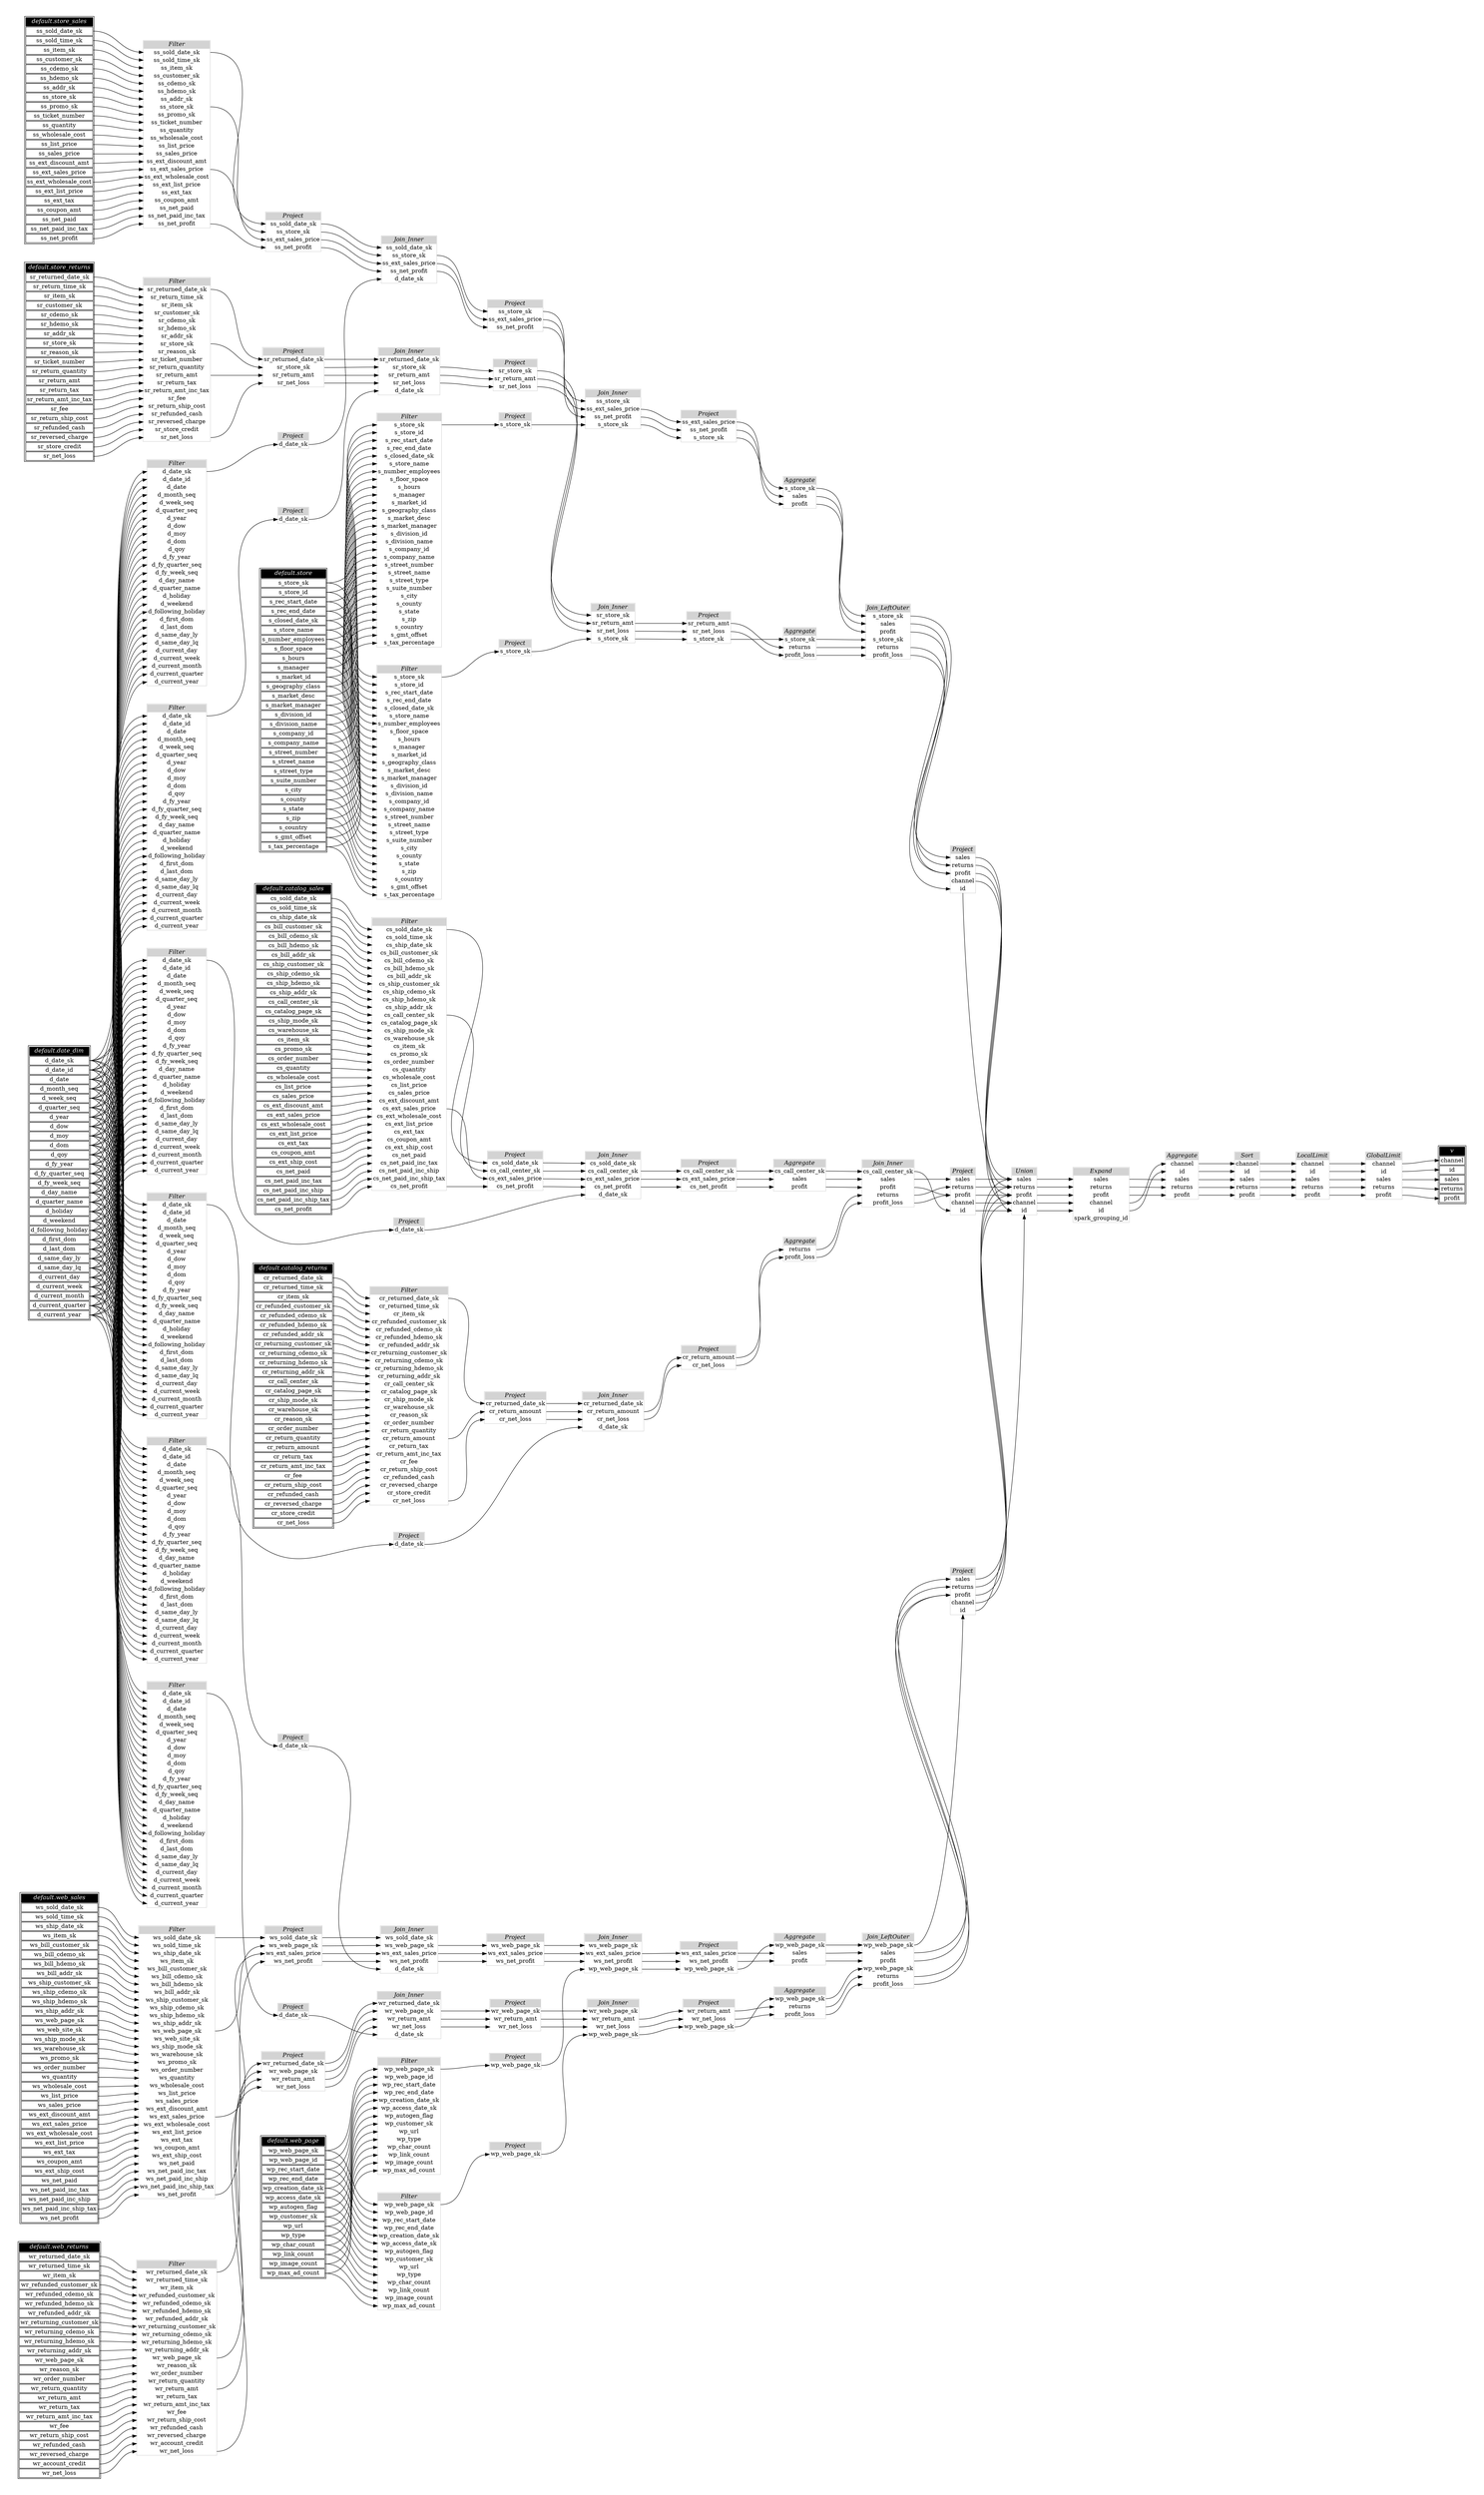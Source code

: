 // Automatically generated by TPCDSFlowTestSuite


digraph {
  graph [pad="0.5" nodesep="0.5" ranksep="1" fontname="Helvetica" rankdir=LR];
  node [shape=plaintext]

  
"Aggregate_1d41280" [label=<
<table color="lightgray" border="1" cellborder="0" cellspacing="0">
  <tr><td bgcolor="lightgray" port="nodeName"><i>Aggregate</i></td></tr>
  <tr><td port="0">s_store_sk</td></tr>
<tr><td port="1">returns</td></tr>
<tr><td port="2">profit_loss</td></tr>
</table>>];
     

"Aggregate_254724b" [label=<
<table color="lightgray" border="1" cellborder="0" cellspacing="0">
  <tr><td bgcolor="lightgray" port="nodeName"><i>Aggregate</i></td></tr>
  <tr><td port="0">channel</td></tr>
<tr><td port="1">id</td></tr>
<tr><td port="2">sales</td></tr>
<tr><td port="3">returns</td></tr>
<tr><td port="4">profit</td></tr>
</table>>];
     

"Aggregate_7975129" [label=<
<table color="lightgray" border="1" cellborder="0" cellspacing="0">
  <tr><td bgcolor="lightgray" port="nodeName"><i>Aggregate</i></td></tr>
  <tr><td port="0">wp_web_page_sk</td></tr>
<tr><td port="1">sales</td></tr>
<tr><td port="2">profit</td></tr>
</table>>];
     

"Aggregate_8ab83d8" [label=<
<table color="lightgray" border="1" cellborder="0" cellspacing="0">
  <tr><td bgcolor="lightgray" port="nodeName"><i>Aggregate</i></td></tr>
  <tr><td port="0">returns</td></tr>
<tr><td port="1">profit_loss</td></tr>
</table>>];
     

"Aggregate_8f71dd2" [label=<
<table color="lightgray" border="1" cellborder="0" cellspacing="0">
  <tr><td bgcolor="lightgray" port="nodeName"><i>Aggregate</i></td></tr>
  <tr><td port="0">cs_call_center_sk</td></tr>
<tr><td port="1">sales</td></tr>
<tr><td port="2">profit</td></tr>
</table>>];
     

"Aggregate_a47cd80" [label=<
<table color="lightgray" border="1" cellborder="0" cellspacing="0">
  <tr><td bgcolor="lightgray" port="nodeName"><i>Aggregate</i></td></tr>
  <tr><td port="0">wp_web_page_sk</td></tr>
<tr><td port="1">returns</td></tr>
<tr><td port="2">profit_loss</td></tr>
</table>>];
     

"Aggregate_cfe1d69" [label=<
<table color="lightgray" border="1" cellborder="0" cellspacing="0">
  <tr><td bgcolor="lightgray" port="nodeName"><i>Aggregate</i></td></tr>
  <tr><td port="0">s_store_sk</td></tr>
<tr><td port="1">sales</td></tr>
<tr><td port="2">profit</td></tr>
</table>>];
     

"Expand_4bf23d3" [label=<
<table color="lightgray" border="1" cellborder="0" cellspacing="0">
  <tr><td bgcolor="lightgray" port="nodeName"><i>Expand</i></td></tr>
  <tr><td port="0">sales</td></tr>
<tr><td port="1">returns</td></tr>
<tr><td port="2">profit</td></tr>
<tr><td port="3">channel</td></tr>
<tr><td port="4">id</td></tr>
<tr><td port="5">spark_grouping_id</td></tr>
</table>>];
     

"Filter_08d7cc3" [label=<
<table color="lightgray" border="1" cellborder="0" cellspacing="0">
  <tr><td bgcolor="lightgray" port="nodeName"><i>Filter</i></td></tr>
  <tr><td port="0">sr_returned_date_sk</td></tr>
<tr><td port="1">sr_return_time_sk</td></tr>
<tr><td port="2">sr_item_sk</td></tr>
<tr><td port="3">sr_customer_sk</td></tr>
<tr><td port="4">sr_cdemo_sk</td></tr>
<tr><td port="5">sr_hdemo_sk</td></tr>
<tr><td port="6">sr_addr_sk</td></tr>
<tr><td port="7">sr_store_sk</td></tr>
<tr><td port="8">sr_reason_sk</td></tr>
<tr><td port="9">sr_ticket_number</td></tr>
<tr><td port="10">sr_return_quantity</td></tr>
<tr><td port="11">sr_return_amt</td></tr>
<tr><td port="12">sr_return_tax</td></tr>
<tr><td port="13">sr_return_amt_inc_tax</td></tr>
<tr><td port="14">sr_fee</td></tr>
<tr><td port="15">sr_return_ship_cost</td></tr>
<tr><td port="16">sr_refunded_cash</td></tr>
<tr><td port="17">sr_reversed_charge</td></tr>
<tr><td port="18">sr_store_credit</td></tr>
<tr><td port="19">sr_net_loss</td></tr>
</table>>];
     

"Filter_0aa88f2" [label=<
<table color="lightgray" border="1" cellborder="0" cellspacing="0">
  <tr><td bgcolor="lightgray" port="nodeName"><i>Filter</i></td></tr>
  <tr><td port="0">d_date_sk</td></tr>
<tr><td port="1">d_date_id</td></tr>
<tr><td port="2">d_date</td></tr>
<tr><td port="3">d_month_seq</td></tr>
<tr><td port="4">d_week_seq</td></tr>
<tr><td port="5">d_quarter_seq</td></tr>
<tr><td port="6">d_year</td></tr>
<tr><td port="7">d_dow</td></tr>
<tr><td port="8">d_moy</td></tr>
<tr><td port="9">d_dom</td></tr>
<tr><td port="10">d_qoy</td></tr>
<tr><td port="11">d_fy_year</td></tr>
<tr><td port="12">d_fy_quarter_seq</td></tr>
<tr><td port="13">d_fy_week_seq</td></tr>
<tr><td port="14">d_day_name</td></tr>
<tr><td port="15">d_quarter_name</td></tr>
<tr><td port="16">d_holiday</td></tr>
<tr><td port="17">d_weekend</td></tr>
<tr><td port="18">d_following_holiday</td></tr>
<tr><td port="19">d_first_dom</td></tr>
<tr><td port="20">d_last_dom</td></tr>
<tr><td port="21">d_same_day_ly</td></tr>
<tr><td port="22">d_same_day_lq</td></tr>
<tr><td port="23">d_current_day</td></tr>
<tr><td port="24">d_current_week</td></tr>
<tr><td port="25">d_current_month</td></tr>
<tr><td port="26">d_current_quarter</td></tr>
<tr><td port="27">d_current_year</td></tr>
</table>>];
     

"Filter_19d8e68" [label=<
<table color="lightgray" border="1" cellborder="0" cellspacing="0">
  <tr><td bgcolor="lightgray" port="nodeName"><i>Filter</i></td></tr>
  <tr><td port="0">d_date_sk</td></tr>
<tr><td port="1">d_date_id</td></tr>
<tr><td port="2">d_date</td></tr>
<tr><td port="3">d_month_seq</td></tr>
<tr><td port="4">d_week_seq</td></tr>
<tr><td port="5">d_quarter_seq</td></tr>
<tr><td port="6">d_year</td></tr>
<tr><td port="7">d_dow</td></tr>
<tr><td port="8">d_moy</td></tr>
<tr><td port="9">d_dom</td></tr>
<tr><td port="10">d_qoy</td></tr>
<tr><td port="11">d_fy_year</td></tr>
<tr><td port="12">d_fy_quarter_seq</td></tr>
<tr><td port="13">d_fy_week_seq</td></tr>
<tr><td port="14">d_day_name</td></tr>
<tr><td port="15">d_quarter_name</td></tr>
<tr><td port="16">d_holiday</td></tr>
<tr><td port="17">d_weekend</td></tr>
<tr><td port="18">d_following_holiday</td></tr>
<tr><td port="19">d_first_dom</td></tr>
<tr><td port="20">d_last_dom</td></tr>
<tr><td port="21">d_same_day_ly</td></tr>
<tr><td port="22">d_same_day_lq</td></tr>
<tr><td port="23">d_current_day</td></tr>
<tr><td port="24">d_current_week</td></tr>
<tr><td port="25">d_current_month</td></tr>
<tr><td port="26">d_current_quarter</td></tr>
<tr><td port="27">d_current_year</td></tr>
</table>>];
     

"Filter_28ef996" [label=<
<table color="lightgray" border="1" cellborder="0" cellspacing="0">
  <tr><td bgcolor="lightgray" port="nodeName"><i>Filter</i></td></tr>
  <tr><td port="0">d_date_sk</td></tr>
<tr><td port="1">d_date_id</td></tr>
<tr><td port="2">d_date</td></tr>
<tr><td port="3">d_month_seq</td></tr>
<tr><td port="4">d_week_seq</td></tr>
<tr><td port="5">d_quarter_seq</td></tr>
<tr><td port="6">d_year</td></tr>
<tr><td port="7">d_dow</td></tr>
<tr><td port="8">d_moy</td></tr>
<tr><td port="9">d_dom</td></tr>
<tr><td port="10">d_qoy</td></tr>
<tr><td port="11">d_fy_year</td></tr>
<tr><td port="12">d_fy_quarter_seq</td></tr>
<tr><td port="13">d_fy_week_seq</td></tr>
<tr><td port="14">d_day_name</td></tr>
<tr><td port="15">d_quarter_name</td></tr>
<tr><td port="16">d_holiday</td></tr>
<tr><td port="17">d_weekend</td></tr>
<tr><td port="18">d_following_holiday</td></tr>
<tr><td port="19">d_first_dom</td></tr>
<tr><td port="20">d_last_dom</td></tr>
<tr><td port="21">d_same_day_ly</td></tr>
<tr><td port="22">d_same_day_lq</td></tr>
<tr><td port="23">d_current_day</td></tr>
<tr><td port="24">d_current_week</td></tr>
<tr><td port="25">d_current_month</td></tr>
<tr><td port="26">d_current_quarter</td></tr>
<tr><td port="27">d_current_year</td></tr>
</table>>];
     

"Filter_314b7ab" [label=<
<table color="lightgray" border="1" cellborder="0" cellspacing="0">
  <tr><td bgcolor="lightgray" port="nodeName"><i>Filter</i></td></tr>
  <tr><td port="0">s_store_sk</td></tr>
<tr><td port="1">s_store_id</td></tr>
<tr><td port="2">s_rec_start_date</td></tr>
<tr><td port="3">s_rec_end_date</td></tr>
<tr><td port="4">s_closed_date_sk</td></tr>
<tr><td port="5">s_store_name</td></tr>
<tr><td port="6">s_number_employees</td></tr>
<tr><td port="7">s_floor_space</td></tr>
<tr><td port="8">s_hours</td></tr>
<tr><td port="9">s_manager</td></tr>
<tr><td port="10">s_market_id</td></tr>
<tr><td port="11">s_geography_class</td></tr>
<tr><td port="12">s_market_desc</td></tr>
<tr><td port="13">s_market_manager</td></tr>
<tr><td port="14">s_division_id</td></tr>
<tr><td port="15">s_division_name</td></tr>
<tr><td port="16">s_company_id</td></tr>
<tr><td port="17">s_company_name</td></tr>
<tr><td port="18">s_street_number</td></tr>
<tr><td port="19">s_street_name</td></tr>
<tr><td port="20">s_street_type</td></tr>
<tr><td port="21">s_suite_number</td></tr>
<tr><td port="22">s_city</td></tr>
<tr><td port="23">s_county</td></tr>
<tr><td port="24">s_state</td></tr>
<tr><td port="25">s_zip</td></tr>
<tr><td port="26">s_country</td></tr>
<tr><td port="27">s_gmt_offset</td></tr>
<tr><td port="28">s_tax_percentage</td></tr>
</table>>];
     

"Filter_31ca6b4" [label=<
<table color="lightgray" border="1" cellborder="0" cellspacing="0">
  <tr><td bgcolor="lightgray" port="nodeName"><i>Filter</i></td></tr>
  <tr><td port="0">cr_returned_date_sk</td></tr>
<tr><td port="1">cr_returned_time_sk</td></tr>
<tr><td port="2">cr_item_sk</td></tr>
<tr><td port="3">cr_refunded_customer_sk</td></tr>
<tr><td port="4">cr_refunded_cdemo_sk</td></tr>
<tr><td port="5">cr_refunded_hdemo_sk</td></tr>
<tr><td port="6">cr_refunded_addr_sk</td></tr>
<tr><td port="7">cr_returning_customer_sk</td></tr>
<tr><td port="8">cr_returning_cdemo_sk</td></tr>
<tr><td port="9">cr_returning_hdemo_sk</td></tr>
<tr><td port="10">cr_returning_addr_sk</td></tr>
<tr><td port="11">cr_call_center_sk</td></tr>
<tr><td port="12">cr_catalog_page_sk</td></tr>
<tr><td port="13">cr_ship_mode_sk</td></tr>
<tr><td port="14">cr_warehouse_sk</td></tr>
<tr><td port="15">cr_reason_sk</td></tr>
<tr><td port="16">cr_order_number</td></tr>
<tr><td port="17">cr_return_quantity</td></tr>
<tr><td port="18">cr_return_amount</td></tr>
<tr><td port="19">cr_return_tax</td></tr>
<tr><td port="20">cr_return_amt_inc_tax</td></tr>
<tr><td port="21">cr_fee</td></tr>
<tr><td port="22">cr_return_ship_cost</td></tr>
<tr><td port="23">cr_refunded_cash</td></tr>
<tr><td port="24">cr_reversed_charge</td></tr>
<tr><td port="25">cr_store_credit</td></tr>
<tr><td port="26">cr_net_loss</td></tr>
</table>>];
     

"Filter_31fffa2" [label=<
<table color="lightgray" border="1" cellborder="0" cellspacing="0">
  <tr><td bgcolor="lightgray" port="nodeName"><i>Filter</i></td></tr>
  <tr><td port="0">wp_web_page_sk</td></tr>
<tr><td port="1">wp_web_page_id</td></tr>
<tr><td port="2">wp_rec_start_date</td></tr>
<tr><td port="3">wp_rec_end_date</td></tr>
<tr><td port="4">wp_creation_date_sk</td></tr>
<tr><td port="5">wp_access_date_sk</td></tr>
<tr><td port="6">wp_autogen_flag</td></tr>
<tr><td port="7">wp_customer_sk</td></tr>
<tr><td port="8">wp_url</td></tr>
<tr><td port="9">wp_type</td></tr>
<tr><td port="10">wp_char_count</td></tr>
<tr><td port="11">wp_link_count</td></tr>
<tr><td port="12">wp_image_count</td></tr>
<tr><td port="13">wp_max_ad_count</td></tr>
</table>>];
     

"Filter_7e8e2f4" [label=<
<table color="lightgray" border="1" cellborder="0" cellspacing="0">
  <tr><td bgcolor="lightgray" port="nodeName"><i>Filter</i></td></tr>
  <tr><td port="0">wr_returned_date_sk</td></tr>
<tr><td port="1">wr_returned_time_sk</td></tr>
<tr><td port="2">wr_item_sk</td></tr>
<tr><td port="3">wr_refunded_customer_sk</td></tr>
<tr><td port="4">wr_refunded_cdemo_sk</td></tr>
<tr><td port="5">wr_refunded_hdemo_sk</td></tr>
<tr><td port="6">wr_refunded_addr_sk</td></tr>
<tr><td port="7">wr_returning_customer_sk</td></tr>
<tr><td port="8">wr_returning_cdemo_sk</td></tr>
<tr><td port="9">wr_returning_hdemo_sk</td></tr>
<tr><td port="10">wr_returning_addr_sk</td></tr>
<tr><td port="11">wr_web_page_sk</td></tr>
<tr><td port="12">wr_reason_sk</td></tr>
<tr><td port="13">wr_order_number</td></tr>
<tr><td port="14">wr_return_quantity</td></tr>
<tr><td port="15">wr_return_amt</td></tr>
<tr><td port="16">wr_return_tax</td></tr>
<tr><td port="17">wr_return_amt_inc_tax</td></tr>
<tr><td port="18">wr_fee</td></tr>
<tr><td port="19">wr_return_ship_cost</td></tr>
<tr><td port="20">wr_refunded_cash</td></tr>
<tr><td port="21">wr_reversed_charge</td></tr>
<tr><td port="22">wr_account_credit</td></tr>
<tr><td port="23">wr_net_loss</td></tr>
</table>>];
     

"Filter_80897bd" [label=<
<table color="lightgray" border="1" cellborder="0" cellspacing="0">
  <tr><td bgcolor="lightgray" port="nodeName"><i>Filter</i></td></tr>
  <tr><td port="0">wp_web_page_sk</td></tr>
<tr><td port="1">wp_web_page_id</td></tr>
<tr><td port="2">wp_rec_start_date</td></tr>
<tr><td port="3">wp_rec_end_date</td></tr>
<tr><td port="4">wp_creation_date_sk</td></tr>
<tr><td port="5">wp_access_date_sk</td></tr>
<tr><td port="6">wp_autogen_flag</td></tr>
<tr><td port="7">wp_customer_sk</td></tr>
<tr><td port="8">wp_url</td></tr>
<tr><td port="9">wp_type</td></tr>
<tr><td port="10">wp_char_count</td></tr>
<tr><td port="11">wp_link_count</td></tr>
<tr><td port="12">wp_image_count</td></tr>
<tr><td port="13">wp_max_ad_count</td></tr>
</table>>];
     

"Filter_a85af71" [label=<
<table color="lightgray" border="1" cellborder="0" cellspacing="0">
  <tr><td bgcolor="lightgray" port="nodeName"><i>Filter</i></td></tr>
  <tr><td port="0">cs_sold_date_sk</td></tr>
<tr><td port="1">cs_sold_time_sk</td></tr>
<tr><td port="2">cs_ship_date_sk</td></tr>
<tr><td port="3">cs_bill_customer_sk</td></tr>
<tr><td port="4">cs_bill_cdemo_sk</td></tr>
<tr><td port="5">cs_bill_hdemo_sk</td></tr>
<tr><td port="6">cs_bill_addr_sk</td></tr>
<tr><td port="7">cs_ship_customer_sk</td></tr>
<tr><td port="8">cs_ship_cdemo_sk</td></tr>
<tr><td port="9">cs_ship_hdemo_sk</td></tr>
<tr><td port="10">cs_ship_addr_sk</td></tr>
<tr><td port="11">cs_call_center_sk</td></tr>
<tr><td port="12">cs_catalog_page_sk</td></tr>
<tr><td port="13">cs_ship_mode_sk</td></tr>
<tr><td port="14">cs_warehouse_sk</td></tr>
<tr><td port="15">cs_item_sk</td></tr>
<tr><td port="16">cs_promo_sk</td></tr>
<tr><td port="17">cs_order_number</td></tr>
<tr><td port="18">cs_quantity</td></tr>
<tr><td port="19">cs_wholesale_cost</td></tr>
<tr><td port="20">cs_list_price</td></tr>
<tr><td port="21">cs_sales_price</td></tr>
<tr><td port="22">cs_ext_discount_amt</td></tr>
<tr><td port="23">cs_ext_sales_price</td></tr>
<tr><td port="24">cs_ext_wholesale_cost</td></tr>
<tr><td port="25">cs_ext_list_price</td></tr>
<tr><td port="26">cs_ext_tax</td></tr>
<tr><td port="27">cs_coupon_amt</td></tr>
<tr><td port="28">cs_ext_ship_cost</td></tr>
<tr><td port="29">cs_net_paid</td></tr>
<tr><td port="30">cs_net_paid_inc_tax</td></tr>
<tr><td port="31">cs_net_paid_inc_ship</td></tr>
<tr><td port="32">cs_net_paid_inc_ship_tax</td></tr>
<tr><td port="33">cs_net_profit</td></tr>
</table>>];
     

"Filter_acf0ec6" [label=<
<table color="lightgray" border="1" cellborder="0" cellspacing="0">
  <tr><td bgcolor="lightgray" port="nodeName"><i>Filter</i></td></tr>
  <tr><td port="0">d_date_sk</td></tr>
<tr><td port="1">d_date_id</td></tr>
<tr><td port="2">d_date</td></tr>
<tr><td port="3">d_month_seq</td></tr>
<tr><td port="4">d_week_seq</td></tr>
<tr><td port="5">d_quarter_seq</td></tr>
<tr><td port="6">d_year</td></tr>
<tr><td port="7">d_dow</td></tr>
<tr><td port="8">d_moy</td></tr>
<tr><td port="9">d_dom</td></tr>
<tr><td port="10">d_qoy</td></tr>
<tr><td port="11">d_fy_year</td></tr>
<tr><td port="12">d_fy_quarter_seq</td></tr>
<tr><td port="13">d_fy_week_seq</td></tr>
<tr><td port="14">d_day_name</td></tr>
<tr><td port="15">d_quarter_name</td></tr>
<tr><td port="16">d_holiday</td></tr>
<tr><td port="17">d_weekend</td></tr>
<tr><td port="18">d_following_holiday</td></tr>
<tr><td port="19">d_first_dom</td></tr>
<tr><td port="20">d_last_dom</td></tr>
<tr><td port="21">d_same_day_ly</td></tr>
<tr><td port="22">d_same_day_lq</td></tr>
<tr><td port="23">d_current_day</td></tr>
<tr><td port="24">d_current_week</td></tr>
<tr><td port="25">d_current_month</td></tr>
<tr><td port="26">d_current_quarter</td></tr>
<tr><td port="27">d_current_year</td></tr>
</table>>];
     

"Filter_b1e38e9" [label=<
<table color="lightgray" border="1" cellborder="0" cellspacing="0">
  <tr><td bgcolor="lightgray" port="nodeName"><i>Filter</i></td></tr>
  <tr><td port="0">d_date_sk</td></tr>
<tr><td port="1">d_date_id</td></tr>
<tr><td port="2">d_date</td></tr>
<tr><td port="3">d_month_seq</td></tr>
<tr><td port="4">d_week_seq</td></tr>
<tr><td port="5">d_quarter_seq</td></tr>
<tr><td port="6">d_year</td></tr>
<tr><td port="7">d_dow</td></tr>
<tr><td port="8">d_moy</td></tr>
<tr><td port="9">d_dom</td></tr>
<tr><td port="10">d_qoy</td></tr>
<tr><td port="11">d_fy_year</td></tr>
<tr><td port="12">d_fy_quarter_seq</td></tr>
<tr><td port="13">d_fy_week_seq</td></tr>
<tr><td port="14">d_day_name</td></tr>
<tr><td port="15">d_quarter_name</td></tr>
<tr><td port="16">d_holiday</td></tr>
<tr><td port="17">d_weekend</td></tr>
<tr><td port="18">d_following_holiday</td></tr>
<tr><td port="19">d_first_dom</td></tr>
<tr><td port="20">d_last_dom</td></tr>
<tr><td port="21">d_same_day_ly</td></tr>
<tr><td port="22">d_same_day_lq</td></tr>
<tr><td port="23">d_current_day</td></tr>
<tr><td port="24">d_current_week</td></tr>
<tr><td port="25">d_current_month</td></tr>
<tr><td port="26">d_current_quarter</td></tr>
<tr><td port="27">d_current_year</td></tr>
</table>>];
     

"Filter_c0507b6" [label=<
<table color="lightgray" border="1" cellborder="0" cellspacing="0">
  <tr><td bgcolor="lightgray" port="nodeName"><i>Filter</i></td></tr>
  <tr><td port="0">ws_sold_date_sk</td></tr>
<tr><td port="1">ws_sold_time_sk</td></tr>
<tr><td port="2">ws_ship_date_sk</td></tr>
<tr><td port="3">ws_item_sk</td></tr>
<tr><td port="4">ws_bill_customer_sk</td></tr>
<tr><td port="5">ws_bill_cdemo_sk</td></tr>
<tr><td port="6">ws_bill_hdemo_sk</td></tr>
<tr><td port="7">ws_bill_addr_sk</td></tr>
<tr><td port="8">ws_ship_customer_sk</td></tr>
<tr><td port="9">ws_ship_cdemo_sk</td></tr>
<tr><td port="10">ws_ship_hdemo_sk</td></tr>
<tr><td port="11">ws_ship_addr_sk</td></tr>
<tr><td port="12">ws_web_page_sk</td></tr>
<tr><td port="13">ws_web_site_sk</td></tr>
<tr><td port="14">ws_ship_mode_sk</td></tr>
<tr><td port="15">ws_warehouse_sk</td></tr>
<tr><td port="16">ws_promo_sk</td></tr>
<tr><td port="17">ws_order_number</td></tr>
<tr><td port="18">ws_quantity</td></tr>
<tr><td port="19">ws_wholesale_cost</td></tr>
<tr><td port="20">ws_list_price</td></tr>
<tr><td port="21">ws_sales_price</td></tr>
<tr><td port="22">ws_ext_discount_amt</td></tr>
<tr><td port="23">ws_ext_sales_price</td></tr>
<tr><td port="24">ws_ext_wholesale_cost</td></tr>
<tr><td port="25">ws_ext_list_price</td></tr>
<tr><td port="26">ws_ext_tax</td></tr>
<tr><td port="27">ws_coupon_amt</td></tr>
<tr><td port="28">ws_ext_ship_cost</td></tr>
<tr><td port="29">ws_net_paid</td></tr>
<tr><td port="30">ws_net_paid_inc_tax</td></tr>
<tr><td port="31">ws_net_paid_inc_ship</td></tr>
<tr><td port="32">ws_net_paid_inc_ship_tax</td></tr>
<tr><td port="33">ws_net_profit</td></tr>
</table>>];
     

"Filter_db84828" [label=<
<table color="lightgray" border="1" cellborder="0" cellspacing="0">
  <tr><td bgcolor="lightgray" port="nodeName"><i>Filter</i></td></tr>
  <tr><td port="0">d_date_sk</td></tr>
<tr><td port="1">d_date_id</td></tr>
<tr><td port="2">d_date</td></tr>
<tr><td port="3">d_month_seq</td></tr>
<tr><td port="4">d_week_seq</td></tr>
<tr><td port="5">d_quarter_seq</td></tr>
<tr><td port="6">d_year</td></tr>
<tr><td port="7">d_dow</td></tr>
<tr><td port="8">d_moy</td></tr>
<tr><td port="9">d_dom</td></tr>
<tr><td port="10">d_qoy</td></tr>
<tr><td port="11">d_fy_year</td></tr>
<tr><td port="12">d_fy_quarter_seq</td></tr>
<tr><td port="13">d_fy_week_seq</td></tr>
<tr><td port="14">d_day_name</td></tr>
<tr><td port="15">d_quarter_name</td></tr>
<tr><td port="16">d_holiday</td></tr>
<tr><td port="17">d_weekend</td></tr>
<tr><td port="18">d_following_holiday</td></tr>
<tr><td port="19">d_first_dom</td></tr>
<tr><td port="20">d_last_dom</td></tr>
<tr><td port="21">d_same_day_ly</td></tr>
<tr><td port="22">d_same_day_lq</td></tr>
<tr><td port="23">d_current_day</td></tr>
<tr><td port="24">d_current_week</td></tr>
<tr><td port="25">d_current_month</td></tr>
<tr><td port="26">d_current_quarter</td></tr>
<tr><td port="27">d_current_year</td></tr>
</table>>];
     

"Filter_dc953cb" [label=<
<table color="lightgray" border="1" cellborder="0" cellspacing="0">
  <tr><td bgcolor="lightgray" port="nodeName"><i>Filter</i></td></tr>
  <tr><td port="0">ss_sold_date_sk</td></tr>
<tr><td port="1">ss_sold_time_sk</td></tr>
<tr><td port="2">ss_item_sk</td></tr>
<tr><td port="3">ss_customer_sk</td></tr>
<tr><td port="4">ss_cdemo_sk</td></tr>
<tr><td port="5">ss_hdemo_sk</td></tr>
<tr><td port="6">ss_addr_sk</td></tr>
<tr><td port="7">ss_store_sk</td></tr>
<tr><td port="8">ss_promo_sk</td></tr>
<tr><td port="9">ss_ticket_number</td></tr>
<tr><td port="10">ss_quantity</td></tr>
<tr><td port="11">ss_wholesale_cost</td></tr>
<tr><td port="12">ss_list_price</td></tr>
<tr><td port="13">ss_sales_price</td></tr>
<tr><td port="14">ss_ext_discount_amt</td></tr>
<tr><td port="15">ss_ext_sales_price</td></tr>
<tr><td port="16">ss_ext_wholesale_cost</td></tr>
<tr><td port="17">ss_ext_list_price</td></tr>
<tr><td port="18">ss_ext_tax</td></tr>
<tr><td port="19">ss_coupon_amt</td></tr>
<tr><td port="20">ss_net_paid</td></tr>
<tr><td port="21">ss_net_paid_inc_tax</td></tr>
<tr><td port="22">ss_net_profit</td></tr>
</table>>];
     

"Filter_e33c3a0" [label=<
<table color="lightgray" border="1" cellborder="0" cellspacing="0">
  <tr><td bgcolor="lightgray" port="nodeName"><i>Filter</i></td></tr>
  <tr><td port="0">s_store_sk</td></tr>
<tr><td port="1">s_store_id</td></tr>
<tr><td port="2">s_rec_start_date</td></tr>
<tr><td port="3">s_rec_end_date</td></tr>
<tr><td port="4">s_closed_date_sk</td></tr>
<tr><td port="5">s_store_name</td></tr>
<tr><td port="6">s_number_employees</td></tr>
<tr><td port="7">s_floor_space</td></tr>
<tr><td port="8">s_hours</td></tr>
<tr><td port="9">s_manager</td></tr>
<tr><td port="10">s_market_id</td></tr>
<tr><td port="11">s_geography_class</td></tr>
<tr><td port="12">s_market_desc</td></tr>
<tr><td port="13">s_market_manager</td></tr>
<tr><td port="14">s_division_id</td></tr>
<tr><td port="15">s_division_name</td></tr>
<tr><td port="16">s_company_id</td></tr>
<tr><td port="17">s_company_name</td></tr>
<tr><td port="18">s_street_number</td></tr>
<tr><td port="19">s_street_name</td></tr>
<tr><td port="20">s_street_type</td></tr>
<tr><td port="21">s_suite_number</td></tr>
<tr><td port="22">s_city</td></tr>
<tr><td port="23">s_county</td></tr>
<tr><td port="24">s_state</td></tr>
<tr><td port="25">s_zip</td></tr>
<tr><td port="26">s_country</td></tr>
<tr><td port="27">s_gmt_offset</td></tr>
<tr><td port="28">s_tax_percentage</td></tr>
</table>>];
     

"GlobalLimit_75e856b" [label=<
<table color="lightgray" border="1" cellborder="0" cellspacing="0">
  <tr><td bgcolor="lightgray" port="nodeName"><i>GlobalLimit</i></td></tr>
  <tr><td port="0">channel</td></tr>
<tr><td port="1">id</td></tr>
<tr><td port="2">sales</td></tr>
<tr><td port="3">returns</td></tr>
<tr><td port="4">profit</td></tr>
</table>>];
     

"Join_Inner_070f25b" [label=<
<table color="lightgray" border="1" cellborder="0" cellspacing="0">
  <tr><td bgcolor="lightgray" port="nodeName"><i>Join_Inner</i></td></tr>
  <tr><td port="0">wr_returned_date_sk</td></tr>
<tr><td port="1">wr_web_page_sk</td></tr>
<tr><td port="2">wr_return_amt</td></tr>
<tr><td port="3">wr_net_loss</td></tr>
<tr><td port="4">d_date_sk</td></tr>
</table>>];
     

"Join_Inner_3c9a063" [label=<
<table color="lightgray" border="1" cellborder="0" cellspacing="0">
  <tr><td bgcolor="lightgray" port="nodeName"><i>Join_Inner</i></td></tr>
  <tr><td port="0">cs_call_center_sk</td></tr>
<tr><td port="1">sales</td></tr>
<tr><td port="2">profit</td></tr>
<tr><td port="3">returns</td></tr>
<tr><td port="4">profit_loss</td></tr>
</table>>];
     

"Join_Inner_8e5e341" [label=<
<table color="lightgray" border="1" cellborder="0" cellspacing="0">
  <tr><td bgcolor="lightgray" port="nodeName"><i>Join_Inner</i></td></tr>
  <tr><td port="0">wr_web_page_sk</td></tr>
<tr><td port="1">wr_return_amt</td></tr>
<tr><td port="2">wr_net_loss</td></tr>
<tr><td port="3">wp_web_page_sk</td></tr>
</table>>];
     

"Join_Inner_9b83b38" [label=<
<table color="lightgray" border="1" cellborder="0" cellspacing="0">
  <tr><td bgcolor="lightgray" port="nodeName"><i>Join_Inner</i></td></tr>
  <tr><td port="0">sr_store_sk</td></tr>
<tr><td port="1">sr_return_amt</td></tr>
<tr><td port="2">sr_net_loss</td></tr>
<tr><td port="3">s_store_sk</td></tr>
</table>>];
     

"Join_Inner_a0d2635" [label=<
<table color="lightgray" border="1" cellborder="0" cellspacing="0">
  <tr><td bgcolor="lightgray" port="nodeName"><i>Join_Inner</i></td></tr>
  <tr><td port="0">ws_web_page_sk</td></tr>
<tr><td port="1">ws_ext_sales_price</td></tr>
<tr><td port="2">ws_net_profit</td></tr>
<tr><td port="3">wp_web_page_sk</td></tr>
</table>>];
     

"Join_Inner_aa3aba8" [label=<
<table color="lightgray" border="1" cellborder="0" cellspacing="0">
  <tr><td bgcolor="lightgray" port="nodeName"><i>Join_Inner</i></td></tr>
  <tr><td port="0">cs_sold_date_sk</td></tr>
<tr><td port="1">cs_call_center_sk</td></tr>
<tr><td port="2">cs_ext_sales_price</td></tr>
<tr><td port="3">cs_net_profit</td></tr>
<tr><td port="4">d_date_sk</td></tr>
</table>>];
     

"Join_Inner_b1e6b51" [label=<
<table color="lightgray" border="1" cellborder="0" cellspacing="0">
  <tr><td bgcolor="lightgray" port="nodeName"><i>Join_Inner</i></td></tr>
  <tr><td port="0">sr_returned_date_sk</td></tr>
<tr><td port="1">sr_store_sk</td></tr>
<tr><td port="2">sr_return_amt</td></tr>
<tr><td port="3">sr_net_loss</td></tr>
<tr><td port="4">d_date_sk</td></tr>
</table>>];
     

"Join_Inner_cee4599" [label=<
<table color="lightgray" border="1" cellborder="0" cellspacing="0">
  <tr><td bgcolor="lightgray" port="nodeName"><i>Join_Inner</i></td></tr>
  <tr><td port="0">ss_sold_date_sk</td></tr>
<tr><td port="1">ss_store_sk</td></tr>
<tr><td port="2">ss_ext_sales_price</td></tr>
<tr><td port="3">ss_net_profit</td></tr>
<tr><td port="4">d_date_sk</td></tr>
</table>>];
     

"Join_Inner_e3776f0" [label=<
<table color="lightgray" border="1" cellborder="0" cellspacing="0">
  <tr><td bgcolor="lightgray" port="nodeName"><i>Join_Inner</i></td></tr>
  <tr><td port="0">ws_sold_date_sk</td></tr>
<tr><td port="1">ws_web_page_sk</td></tr>
<tr><td port="2">ws_ext_sales_price</td></tr>
<tr><td port="3">ws_net_profit</td></tr>
<tr><td port="4">d_date_sk</td></tr>
</table>>];
     

"Join_Inner_e8539c0" [label=<
<table color="lightgray" border="1" cellborder="0" cellspacing="0">
  <tr><td bgcolor="lightgray" port="nodeName"><i>Join_Inner</i></td></tr>
  <tr><td port="0">cr_returned_date_sk</td></tr>
<tr><td port="1">cr_return_amount</td></tr>
<tr><td port="2">cr_net_loss</td></tr>
<tr><td port="3">d_date_sk</td></tr>
</table>>];
     

"Join_Inner_f95faae" [label=<
<table color="lightgray" border="1" cellborder="0" cellspacing="0">
  <tr><td bgcolor="lightgray" port="nodeName"><i>Join_Inner</i></td></tr>
  <tr><td port="0">ss_store_sk</td></tr>
<tr><td port="1">ss_ext_sales_price</td></tr>
<tr><td port="2">ss_net_profit</td></tr>
<tr><td port="3">s_store_sk</td></tr>
</table>>];
     

"Join_LeftOuter_7a6e40a" [label=<
<table color="lightgray" border="1" cellborder="0" cellspacing="0">
  <tr><td bgcolor="lightgray" port="nodeName"><i>Join_LeftOuter</i></td></tr>
  <tr><td port="0">wp_web_page_sk</td></tr>
<tr><td port="1">sales</td></tr>
<tr><td port="2">profit</td></tr>
<tr><td port="3">wp_web_page_sk</td></tr>
<tr><td port="4">returns</td></tr>
<tr><td port="5">profit_loss</td></tr>
</table>>];
     

"Join_LeftOuter_f8c70be" [label=<
<table color="lightgray" border="1" cellborder="0" cellspacing="0">
  <tr><td bgcolor="lightgray" port="nodeName"><i>Join_LeftOuter</i></td></tr>
  <tr><td port="0">s_store_sk</td></tr>
<tr><td port="1">sales</td></tr>
<tr><td port="2">profit</td></tr>
<tr><td port="3">s_store_sk</td></tr>
<tr><td port="4">returns</td></tr>
<tr><td port="5">profit_loss</td></tr>
</table>>];
     

"LocalLimit_df1395f" [label=<
<table color="lightgray" border="1" cellborder="0" cellspacing="0">
  <tr><td bgcolor="lightgray" port="nodeName"><i>LocalLimit</i></td></tr>
  <tr><td port="0">channel</td></tr>
<tr><td port="1">id</td></tr>
<tr><td port="2">sales</td></tr>
<tr><td port="3">returns</td></tr>
<tr><td port="4">profit</td></tr>
</table>>];
     

"Project_021d3d7" [label=<
<table color="lightgray" border="1" cellborder="0" cellspacing="0">
  <tr><td bgcolor="lightgray" port="nodeName"><i>Project</i></td></tr>
  <tr><td port="0">ws_ext_sales_price</td></tr>
<tr><td port="1">ws_net_profit</td></tr>
<tr><td port="2">wp_web_page_sk</td></tr>
</table>>];
     

"Project_0ed340d" [label=<
<table color="lightgray" border="1" cellborder="0" cellspacing="0">
  <tr><td bgcolor="lightgray" port="nodeName"><i>Project</i></td></tr>
  <tr><td port="0">d_date_sk</td></tr>
</table>>];
     

"Project_0f64799" [label=<
<table color="lightgray" border="1" cellborder="0" cellspacing="0">
  <tr><td bgcolor="lightgray" port="nodeName"><i>Project</i></td></tr>
  <tr><td port="0">sales</td></tr>
<tr><td port="1">returns</td></tr>
<tr><td port="2">profit</td></tr>
<tr><td port="3">channel</td></tr>
<tr><td port="4">id</td></tr>
</table>>];
     

"Project_112ce92" [label=<
<table color="lightgray" border="1" cellborder="0" cellspacing="0">
  <tr><td bgcolor="lightgray" port="nodeName"><i>Project</i></td></tr>
  <tr><td port="0">cr_returned_date_sk</td></tr>
<tr><td port="1">cr_return_amount</td></tr>
<tr><td port="2">cr_net_loss</td></tr>
</table>>];
     

"Project_1cf6a40" [label=<
<table color="lightgray" border="1" cellborder="0" cellspacing="0">
  <tr><td bgcolor="lightgray" port="nodeName"><i>Project</i></td></tr>
  <tr><td port="0">cr_return_amount</td></tr>
<tr><td port="1">cr_net_loss</td></tr>
</table>>];
     

"Project_23eb835" [label=<
<table color="lightgray" border="1" cellborder="0" cellspacing="0">
  <tr><td bgcolor="lightgray" port="nodeName"><i>Project</i></td></tr>
  <tr><td port="0">d_date_sk</td></tr>
</table>>];
     

"Project_2fef565" [label=<
<table color="lightgray" border="1" cellborder="0" cellspacing="0">
  <tr><td bgcolor="lightgray" port="nodeName"><i>Project</i></td></tr>
  <tr><td port="0">wp_web_page_sk</td></tr>
</table>>];
     

"Project_33bf38f" [label=<
<table color="lightgray" border="1" cellborder="0" cellspacing="0">
  <tr><td bgcolor="lightgray" port="nodeName"><i>Project</i></td></tr>
  <tr><td port="0">ws_web_page_sk</td></tr>
<tr><td port="1">ws_ext_sales_price</td></tr>
<tr><td port="2">ws_net_profit</td></tr>
</table>>];
     

"Project_363f9b3" [label=<
<table color="lightgray" border="1" cellborder="0" cellspacing="0">
  <tr><td bgcolor="lightgray" port="nodeName"><i>Project</i></td></tr>
  <tr><td port="0">d_date_sk</td></tr>
</table>>];
     

"Project_39e4113" [label=<
<table color="lightgray" border="1" cellborder="0" cellspacing="0">
  <tr><td bgcolor="lightgray" port="nodeName"><i>Project</i></td></tr>
  <tr><td port="0">d_date_sk</td></tr>
</table>>];
     

"Project_3f16d1c" [label=<
<table color="lightgray" border="1" cellborder="0" cellspacing="0">
  <tr><td bgcolor="lightgray" port="nodeName"><i>Project</i></td></tr>
  <tr><td port="0">sr_return_amt</td></tr>
<tr><td port="1">sr_net_loss</td></tr>
<tr><td port="2">s_store_sk</td></tr>
</table>>];
     

"Project_4260703" [label=<
<table color="lightgray" border="1" cellborder="0" cellspacing="0">
  <tr><td bgcolor="lightgray" port="nodeName"><i>Project</i></td></tr>
  <tr><td port="0">s_store_sk</td></tr>
</table>>];
     

"Project_4e81b75" [label=<
<table color="lightgray" border="1" cellborder="0" cellspacing="0">
  <tr><td bgcolor="lightgray" port="nodeName"><i>Project</i></td></tr>
  <tr><td port="0">cs_call_center_sk</td></tr>
<tr><td port="1">cs_ext_sales_price</td></tr>
<tr><td port="2">cs_net_profit</td></tr>
</table>>];
     

"Project_55feccc" [label=<
<table color="lightgray" border="1" cellborder="0" cellspacing="0">
  <tr><td bgcolor="lightgray" port="nodeName"><i>Project</i></td></tr>
  <tr><td port="0">sales</td></tr>
<tr><td port="1">returns</td></tr>
<tr><td port="2">profit</td></tr>
<tr><td port="3">channel</td></tr>
<tr><td port="4">id</td></tr>
</table>>];
     

"Project_5a78a96" [label=<
<table color="lightgray" border="1" cellborder="0" cellspacing="0">
  <tr><td bgcolor="lightgray" port="nodeName"><i>Project</i></td></tr>
  <tr><td port="0">d_date_sk</td></tr>
</table>>];
     

"Project_5f2b09d" [label=<
<table color="lightgray" border="1" cellborder="0" cellspacing="0">
  <tr><td bgcolor="lightgray" port="nodeName"><i>Project</i></td></tr>
  <tr><td port="0">sales</td></tr>
<tr><td port="1">returns</td></tr>
<tr><td port="2">profit</td></tr>
<tr><td port="3">channel</td></tr>
<tr><td port="4">id</td></tr>
</table>>];
     

"Project_615a1e9" [label=<
<table color="lightgray" border="1" cellborder="0" cellspacing="0">
  <tr><td bgcolor="lightgray" port="nodeName"><i>Project</i></td></tr>
  <tr><td port="0">ws_sold_date_sk</td></tr>
<tr><td port="1">ws_web_page_sk</td></tr>
<tr><td port="2">ws_ext_sales_price</td></tr>
<tr><td port="3">ws_net_profit</td></tr>
</table>>];
     

"Project_62a3eb7" [label=<
<table color="lightgray" border="1" cellborder="0" cellspacing="0">
  <tr><td bgcolor="lightgray" port="nodeName"><i>Project</i></td></tr>
  <tr><td port="0">d_date_sk</td></tr>
</table>>];
     

"Project_6a07d65" [label=<
<table color="lightgray" border="1" cellborder="0" cellspacing="0">
  <tr><td bgcolor="lightgray" port="nodeName"><i>Project</i></td></tr>
  <tr><td port="0">wr_return_amt</td></tr>
<tr><td port="1">wr_net_loss</td></tr>
<tr><td port="2">wp_web_page_sk</td></tr>
</table>>];
     

"Project_9762002" [label=<
<table color="lightgray" border="1" cellborder="0" cellspacing="0">
  <tr><td bgcolor="lightgray" port="nodeName"><i>Project</i></td></tr>
  <tr><td port="0">ss_ext_sales_price</td></tr>
<tr><td port="1">ss_net_profit</td></tr>
<tr><td port="2">s_store_sk</td></tr>
</table>>];
     

"Project_9d05e46" [label=<
<table color="lightgray" border="1" cellborder="0" cellspacing="0">
  <tr><td bgcolor="lightgray" port="nodeName"><i>Project</i></td></tr>
  <tr><td port="0">s_store_sk</td></tr>
</table>>];
     

"Project_b524776" [label=<
<table color="lightgray" border="1" cellborder="0" cellspacing="0">
  <tr><td bgcolor="lightgray" port="nodeName"><i>Project</i></td></tr>
  <tr><td port="0">wp_web_page_sk</td></tr>
</table>>];
     

"Project_d131fa5" [label=<
<table color="lightgray" border="1" cellborder="0" cellspacing="0">
  <tr><td bgcolor="lightgray" port="nodeName"><i>Project</i></td></tr>
  <tr><td port="0">wr_web_page_sk</td></tr>
<tr><td port="1">wr_return_amt</td></tr>
<tr><td port="2">wr_net_loss</td></tr>
</table>>];
     

"Project_d454200" [label=<
<table color="lightgray" border="1" cellborder="0" cellspacing="0">
  <tr><td bgcolor="lightgray" port="nodeName"><i>Project</i></td></tr>
  <tr><td port="0">ss_store_sk</td></tr>
<tr><td port="1">ss_ext_sales_price</td></tr>
<tr><td port="2">ss_net_profit</td></tr>
</table>>];
     

"Project_d5e5c2c" [label=<
<table color="lightgray" border="1" cellborder="0" cellspacing="0">
  <tr><td bgcolor="lightgray" port="nodeName"><i>Project</i></td></tr>
  <tr><td port="0">ss_sold_date_sk</td></tr>
<tr><td port="1">ss_store_sk</td></tr>
<tr><td port="2">ss_ext_sales_price</td></tr>
<tr><td port="3">ss_net_profit</td></tr>
</table>>];
     

"Project_dd9605f" [label=<
<table color="lightgray" border="1" cellborder="0" cellspacing="0">
  <tr><td bgcolor="lightgray" port="nodeName"><i>Project</i></td></tr>
  <tr><td port="0">sr_returned_date_sk</td></tr>
<tr><td port="1">sr_store_sk</td></tr>
<tr><td port="2">sr_return_amt</td></tr>
<tr><td port="3">sr_net_loss</td></tr>
</table>>];
     

"Project_dde2319" [label=<
<table color="lightgray" border="1" cellborder="0" cellspacing="0">
  <tr><td bgcolor="lightgray" port="nodeName"><i>Project</i></td></tr>
  <tr><td port="0">wr_returned_date_sk</td></tr>
<tr><td port="1">wr_web_page_sk</td></tr>
<tr><td port="2">wr_return_amt</td></tr>
<tr><td port="3">wr_net_loss</td></tr>
</table>>];
     

"Project_e060e20" [label=<
<table color="lightgray" border="1" cellborder="0" cellspacing="0">
  <tr><td bgcolor="lightgray" port="nodeName"><i>Project</i></td></tr>
  <tr><td port="0">sr_store_sk</td></tr>
<tr><td port="1">sr_return_amt</td></tr>
<tr><td port="2">sr_net_loss</td></tr>
</table>>];
     

"Project_f29e389" [label=<
<table color="lightgray" border="1" cellborder="0" cellspacing="0">
  <tr><td bgcolor="lightgray" port="nodeName"><i>Project</i></td></tr>
  <tr><td port="0">cs_sold_date_sk</td></tr>
<tr><td port="1">cs_call_center_sk</td></tr>
<tr><td port="2">cs_ext_sales_price</td></tr>
<tr><td port="3">cs_net_profit</td></tr>
</table>>];
     

"Sort_5fac794" [label=<
<table color="lightgray" border="1" cellborder="0" cellspacing="0">
  <tr><td bgcolor="lightgray" port="nodeName"><i>Sort</i></td></tr>
  <tr><td port="0">channel</td></tr>
<tr><td port="1">id</td></tr>
<tr><td port="2">sales</td></tr>
<tr><td port="3">returns</td></tr>
<tr><td port="4">profit</td></tr>
</table>>];
     

"Union_a9e79cc" [label=<
<table color="lightgray" border="1" cellborder="0" cellspacing="0">
  <tr><td bgcolor="lightgray" port="nodeName"><i>Union</i></td></tr>
  <tr><td port="0">sales</td></tr>
<tr><td port="1">returns</td></tr>
<tr><td port="2">profit</td></tr>
<tr><td port="3">channel</td></tr>
<tr><td port="4">id</td></tr>
</table>>];
     

"default.catalog_returns" [color="black" label=<
<table>
  <tr><td bgcolor="black" port="nodeName"><i><font color="white">default.catalog_returns</font></i></td></tr>
  <tr><td port="0">cr_returned_date_sk</td></tr>
<tr><td port="1">cr_returned_time_sk</td></tr>
<tr><td port="2">cr_item_sk</td></tr>
<tr><td port="3">cr_refunded_customer_sk</td></tr>
<tr><td port="4">cr_refunded_cdemo_sk</td></tr>
<tr><td port="5">cr_refunded_hdemo_sk</td></tr>
<tr><td port="6">cr_refunded_addr_sk</td></tr>
<tr><td port="7">cr_returning_customer_sk</td></tr>
<tr><td port="8">cr_returning_cdemo_sk</td></tr>
<tr><td port="9">cr_returning_hdemo_sk</td></tr>
<tr><td port="10">cr_returning_addr_sk</td></tr>
<tr><td port="11">cr_call_center_sk</td></tr>
<tr><td port="12">cr_catalog_page_sk</td></tr>
<tr><td port="13">cr_ship_mode_sk</td></tr>
<tr><td port="14">cr_warehouse_sk</td></tr>
<tr><td port="15">cr_reason_sk</td></tr>
<tr><td port="16">cr_order_number</td></tr>
<tr><td port="17">cr_return_quantity</td></tr>
<tr><td port="18">cr_return_amount</td></tr>
<tr><td port="19">cr_return_tax</td></tr>
<tr><td port="20">cr_return_amt_inc_tax</td></tr>
<tr><td port="21">cr_fee</td></tr>
<tr><td port="22">cr_return_ship_cost</td></tr>
<tr><td port="23">cr_refunded_cash</td></tr>
<tr><td port="24">cr_reversed_charge</td></tr>
<tr><td port="25">cr_store_credit</td></tr>
<tr><td port="26">cr_net_loss</td></tr>
</table>>];
     

"default.catalog_sales" [color="black" label=<
<table>
  <tr><td bgcolor="black" port="nodeName"><i><font color="white">default.catalog_sales</font></i></td></tr>
  <tr><td port="0">cs_sold_date_sk</td></tr>
<tr><td port="1">cs_sold_time_sk</td></tr>
<tr><td port="2">cs_ship_date_sk</td></tr>
<tr><td port="3">cs_bill_customer_sk</td></tr>
<tr><td port="4">cs_bill_cdemo_sk</td></tr>
<tr><td port="5">cs_bill_hdemo_sk</td></tr>
<tr><td port="6">cs_bill_addr_sk</td></tr>
<tr><td port="7">cs_ship_customer_sk</td></tr>
<tr><td port="8">cs_ship_cdemo_sk</td></tr>
<tr><td port="9">cs_ship_hdemo_sk</td></tr>
<tr><td port="10">cs_ship_addr_sk</td></tr>
<tr><td port="11">cs_call_center_sk</td></tr>
<tr><td port="12">cs_catalog_page_sk</td></tr>
<tr><td port="13">cs_ship_mode_sk</td></tr>
<tr><td port="14">cs_warehouse_sk</td></tr>
<tr><td port="15">cs_item_sk</td></tr>
<tr><td port="16">cs_promo_sk</td></tr>
<tr><td port="17">cs_order_number</td></tr>
<tr><td port="18">cs_quantity</td></tr>
<tr><td port="19">cs_wholesale_cost</td></tr>
<tr><td port="20">cs_list_price</td></tr>
<tr><td port="21">cs_sales_price</td></tr>
<tr><td port="22">cs_ext_discount_amt</td></tr>
<tr><td port="23">cs_ext_sales_price</td></tr>
<tr><td port="24">cs_ext_wholesale_cost</td></tr>
<tr><td port="25">cs_ext_list_price</td></tr>
<tr><td port="26">cs_ext_tax</td></tr>
<tr><td port="27">cs_coupon_amt</td></tr>
<tr><td port="28">cs_ext_ship_cost</td></tr>
<tr><td port="29">cs_net_paid</td></tr>
<tr><td port="30">cs_net_paid_inc_tax</td></tr>
<tr><td port="31">cs_net_paid_inc_ship</td></tr>
<tr><td port="32">cs_net_paid_inc_ship_tax</td></tr>
<tr><td port="33">cs_net_profit</td></tr>
</table>>];
     

"default.date_dim" [color="black" label=<
<table>
  <tr><td bgcolor="black" port="nodeName"><i><font color="white">default.date_dim</font></i></td></tr>
  <tr><td port="0">d_date_sk</td></tr>
<tr><td port="1">d_date_id</td></tr>
<tr><td port="2">d_date</td></tr>
<tr><td port="3">d_month_seq</td></tr>
<tr><td port="4">d_week_seq</td></tr>
<tr><td port="5">d_quarter_seq</td></tr>
<tr><td port="6">d_year</td></tr>
<tr><td port="7">d_dow</td></tr>
<tr><td port="8">d_moy</td></tr>
<tr><td port="9">d_dom</td></tr>
<tr><td port="10">d_qoy</td></tr>
<tr><td port="11">d_fy_year</td></tr>
<tr><td port="12">d_fy_quarter_seq</td></tr>
<tr><td port="13">d_fy_week_seq</td></tr>
<tr><td port="14">d_day_name</td></tr>
<tr><td port="15">d_quarter_name</td></tr>
<tr><td port="16">d_holiday</td></tr>
<tr><td port="17">d_weekend</td></tr>
<tr><td port="18">d_following_holiday</td></tr>
<tr><td port="19">d_first_dom</td></tr>
<tr><td port="20">d_last_dom</td></tr>
<tr><td port="21">d_same_day_ly</td></tr>
<tr><td port="22">d_same_day_lq</td></tr>
<tr><td port="23">d_current_day</td></tr>
<tr><td port="24">d_current_week</td></tr>
<tr><td port="25">d_current_month</td></tr>
<tr><td port="26">d_current_quarter</td></tr>
<tr><td port="27">d_current_year</td></tr>
</table>>];
     

"default.store" [color="black" label=<
<table>
  <tr><td bgcolor="black" port="nodeName"><i><font color="white">default.store</font></i></td></tr>
  <tr><td port="0">s_store_sk</td></tr>
<tr><td port="1">s_store_id</td></tr>
<tr><td port="2">s_rec_start_date</td></tr>
<tr><td port="3">s_rec_end_date</td></tr>
<tr><td port="4">s_closed_date_sk</td></tr>
<tr><td port="5">s_store_name</td></tr>
<tr><td port="6">s_number_employees</td></tr>
<tr><td port="7">s_floor_space</td></tr>
<tr><td port="8">s_hours</td></tr>
<tr><td port="9">s_manager</td></tr>
<tr><td port="10">s_market_id</td></tr>
<tr><td port="11">s_geography_class</td></tr>
<tr><td port="12">s_market_desc</td></tr>
<tr><td port="13">s_market_manager</td></tr>
<tr><td port="14">s_division_id</td></tr>
<tr><td port="15">s_division_name</td></tr>
<tr><td port="16">s_company_id</td></tr>
<tr><td port="17">s_company_name</td></tr>
<tr><td port="18">s_street_number</td></tr>
<tr><td port="19">s_street_name</td></tr>
<tr><td port="20">s_street_type</td></tr>
<tr><td port="21">s_suite_number</td></tr>
<tr><td port="22">s_city</td></tr>
<tr><td port="23">s_county</td></tr>
<tr><td port="24">s_state</td></tr>
<tr><td port="25">s_zip</td></tr>
<tr><td port="26">s_country</td></tr>
<tr><td port="27">s_gmt_offset</td></tr>
<tr><td port="28">s_tax_percentage</td></tr>
</table>>];
     

"default.store_returns" [color="black" label=<
<table>
  <tr><td bgcolor="black" port="nodeName"><i><font color="white">default.store_returns</font></i></td></tr>
  <tr><td port="0">sr_returned_date_sk</td></tr>
<tr><td port="1">sr_return_time_sk</td></tr>
<tr><td port="2">sr_item_sk</td></tr>
<tr><td port="3">sr_customer_sk</td></tr>
<tr><td port="4">sr_cdemo_sk</td></tr>
<tr><td port="5">sr_hdemo_sk</td></tr>
<tr><td port="6">sr_addr_sk</td></tr>
<tr><td port="7">sr_store_sk</td></tr>
<tr><td port="8">sr_reason_sk</td></tr>
<tr><td port="9">sr_ticket_number</td></tr>
<tr><td port="10">sr_return_quantity</td></tr>
<tr><td port="11">sr_return_amt</td></tr>
<tr><td port="12">sr_return_tax</td></tr>
<tr><td port="13">sr_return_amt_inc_tax</td></tr>
<tr><td port="14">sr_fee</td></tr>
<tr><td port="15">sr_return_ship_cost</td></tr>
<tr><td port="16">sr_refunded_cash</td></tr>
<tr><td port="17">sr_reversed_charge</td></tr>
<tr><td port="18">sr_store_credit</td></tr>
<tr><td port="19">sr_net_loss</td></tr>
</table>>];
     

"default.store_sales" [color="black" label=<
<table>
  <tr><td bgcolor="black" port="nodeName"><i><font color="white">default.store_sales</font></i></td></tr>
  <tr><td port="0">ss_sold_date_sk</td></tr>
<tr><td port="1">ss_sold_time_sk</td></tr>
<tr><td port="2">ss_item_sk</td></tr>
<tr><td port="3">ss_customer_sk</td></tr>
<tr><td port="4">ss_cdemo_sk</td></tr>
<tr><td port="5">ss_hdemo_sk</td></tr>
<tr><td port="6">ss_addr_sk</td></tr>
<tr><td port="7">ss_store_sk</td></tr>
<tr><td port="8">ss_promo_sk</td></tr>
<tr><td port="9">ss_ticket_number</td></tr>
<tr><td port="10">ss_quantity</td></tr>
<tr><td port="11">ss_wholesale_cost</td></tr>
<tr><td port="12">ss_list_price</td></tr>
<tr><td port="13">ss_sales_price</td></tr>
<tr><td port="14">ss_ext_discount_amt</td></tr>
<tr><td port="15">ss_ext_sales_price</td></tr>
<tr><td port="16">ss_ext_wholesale_cost</td></tr>
<tr><td port="17">ss_ext_list_price</td></tr>
<tr><td port="18">ss_ext_tax</td></tr>
<tr><td port="19">ss_coupon_amt</td></tr>
<tr><td port="20">ss_net_paid</td></tr>
<tr><td port="21">ss_net_paid_inc_tax</td></tr>
<tr><td port="22">ss_net_profit</td></tr>
</table>>];
     

"default.web_page" [color="black" label=<
<table>
  <tr><td bgcolor="black" port="nodeName"><i><font color="white">default.web_page</font></i></td></tr>
  <tr><td port="0">wp_web_page_sk</td></tr>
<tr><td port="1">wp_web_page_id</td></tr>
<tr><td port="2">wp_rec_start_date</td></tr>
<tr><td port="3">wp_rec_end_date</td></tr>
<tr><td port="4">wp_creation_date_sk</td></tr>
<tr><td port="5">wp_access_date_sk</td></tr>
<tr><td port="6">wp_autogen_flag</td></tr>
<tr><td port="7">wp_customer_sk</td></tr>
<tr><td port="8">wp_url</td></tr>
<tr><td port="9">wp_type</td></tr>
<tr><td port="10">wp_char_count</td></tr>
<tr><td port="11">wp_link_count</td></tr>
<tr><td port="12">wp_image_count</td></tr>
<tr><td port="13">wp_max_ad_count</td></tr>
</table>>];
     

"default.web_returns" [color="black" label=<
<table>
  <tr><td bgcolor="black" port="nodeName"><i><font color="white">default.web_returns</font></i></td></tr>
  <tr><td port="0">wr_returned_date_sk</td></tr>
<tr><td port="1">wr_returned_time_sk</td></tr>
<tr><td port="2">wr_item_sk</td></tr>
<tr><td port="3">wr_refunded_customer_sk</td></tr>
<tr><td port="4">wr_refunded_cdemo_sk</td></tr>
<tr><td port="5">wr_refunded_hdemo_sk</td></tr>
<tr><td port="6">wr_refunded_addr_sk</td></tr>
<tr><td port="7">wr_returning_customer_sk</td></tr>
<tr><td port="8">wr_returning_cdemo_sk</td></tr>
<tr><td port="9">wr_returning_hdemo_sk</td></tr>
<tr><td port="10">wr_returning_addr_sk</td></tr>
<tr><td port="11">wr_web_page_sk</td></tr>
<tr><td port="12">wr_reason_sk</td></tr>
<tr><td port="13">wr_order_number</td></tr>
<tr><td port="14">wr_return_quantity</td></tr>
<tr><td port="15">wr_return_amt</td></tr>
<tr><td port="16">wr_return_tax</td></tr>
<tr><td port="17">wr_return_amt_inc_tax</td></tr>
<tr><td port="18">wr_fee</td></tr>
<tr><td port="19">wr_return_ship_cost</td></tr>
<tr><td port="20">wr_refunded_cash</td></tr>
<tr><td port="21">wr_reversed_charge</td></tr>
<tr><td port="22">wr_account_credit</td></tr>
<tr><td port="23">wr_net_loss</td></tr>
</table>>];
     

"default.web_sales" [color="black" label=<
<table>
  <tr><td bgcolor="black" port="nodeName"><i><font color="white">default.web_sales</font></i></td></tr>
  <tr><td port="0">ws_sold_date_sk</td></tr>
<tr><td port="1">ws_sold_time_sk</td></tr>
<tr><td port="2">ws_ship_date_sk</td></tr>
<tr><td port="3">ws_item_sk</td></tr>
<tr><td port="4">ws_bill_customer_sk</td></tr>
<tr><td port="5">ws_bill_cdemo_sk</td></tr>
<tr><td port="6">ws_bill_hdemo_sk</td></tr>
<tr><td port="7">ws_bill_addr_sk</td></tr>
<tr><td port="8">ws_ship_customer_sk</td></tr>
<tr><td port="9">ws_ship_cdemo_sk</td></tr>
<tr><td port="10">ws_ship_hdemo_sk</td></tr>
<tr><td port="11">ws_ship_addr_sk</td></tr>
<tr><td port="12">ws_web_page_sk</td></tr>
<tr><td port="13">ws_web_site_sk</td></tr>
<tr><td port="14">ws_ship_mode_sk</td></tr>
<tr><td port="15">ws_warehouse_sk</td></tr>
<tr><td port="16">ws_promo_sk</td></tr>
<tr><td port="17">ws_order_number</td></tr>
<tr><td port="18">ws_quantity</td></tr>
<tr><td port="19">ws_wholesale_cost</td></tr>
<tr><td port="20">ws_list_price</td></tr>
<tr><td port="21">ws_sales_price</td></tr>
<tr><td port="22">ws_ext_discount_amt</td></tr>
<tr><td port="23">ws_ext_sales_price</td></tr>
<tr><td port="24">ws_ext_wholesale_cost</td></tr>
<tr><td port="25">ws_ext_list_price</td></tr>
<tr><td port="26">ws_ext_tax</td></tr>
<tr><td port="27">ws_coupon_amt</td></tr>
<tr><td port="28">ws_ext_ship_cost</td></tr>
<tr><td port="29">ws_net_paid</td></tr>
<tr><td port="30">ws_net_paid_inc_tax</td></tr>
<tr><td port="31">ws_net_paid_inc_ship</td></tr>
<tr><td port="32">ws_net_paid_inc_ship_tax</td></tr>
<tr><td port="33">ws_net_profit</td></tr>
</table>>];
     

"v" [color="black" label=<
<table>
  <tr><td bgcolor="black" port="nodeName"><i><font color="white">v</font></i></td></tr>
  <tr><td port="0">channel</td></tr>
<tr><td port="1">id</td></tr>
<tr><td port="2">sales</td></tr>
<tr><td port="3">returns</td></tr>
<tr><td port="4">profit</td></tr>
</table>>];
     
  "Aggregate_1d41280":0 -> "Join_LeftOuter_f8c70be":3;
"Aggregate_1d41280":1 -> "Join_LeftOuter_f8c70be":4;
"Aggregate_1d41280":2 -> "Join_LeftOuter_f8c70be":5;
"Aggregate_254724b":0 -> "Sort_5fac794":0;
"Aggregate_254724b":1 -> "Sort_5fac794":1;
"Aggregate_254724b":2 -> "Sort_5fac794":2;
"Aggregate_254724b":3 -> "Sort_5fac794":3;
"Aggregate_254724b":4 -> "Sort_5fac794":4;
"Aggregate_7975129":0 -> "Join_LeftOuter_7a6e40a":0;
"Aggregate_7975129":1 -> "Join_LeftOuter_7a6e40a":1;
"Aggregate_7975129":2 -> "Join_LeftOuter_7a6e40a":2;
"Aggregate_8ab83d8":0 -> "Join_Inner_3c9a063":3;
"Aggregate_8ab83d8":1 -> "Join_Inner_3c9a063":4;
"Aggregate_8f71dd2":0 -> "Join_Inner_3c9a063":0;
"Aggregate_8f71dd2":1 -> "Join_Inner_3c9a063":1;
"Aggregate_8f71dd2":2 -> "Join_Inner_3c9a063":2;
"Aggregate_a47cd80":0 -> "Join_LeftOuter_7a6e40a":3;
"Aggregate_a47cd80":1 -> "Join_LeftOuter_7a6e40a":4;
"Aggregate_a47cd80":2 -> "Join_LeftOuter_7a6e40a":5;
"Aggregate_cfe1d69":0 -> "Join_LeftOuter_f8c70be":0;
"Aggregate_cfe1d69":1 -> "Join_LeftOuter_f8c70be":1;
"Aggregate_cfe1d69":2 -> "Join_LeftOuter_f8c70be":2;
"Expand_4bf23d3":0 -> "Aggregate_254724b":2;
"Expand_4bf23d3":1 -> "Aggregate_254724b":3;
"Expand_4bf23d3":2 -> "Aggregate_254724b":4;
"Expand_4bf23d3":3 -> "Aggregate_254724b":0;
"Expand_4bf23d3":4 -> "Aggregate_254724b":1;
"Filter_08d7cc3":0 -> "Project_dd9605f":0;
"Filter_08d7cc3":11 -> "Project_dd9605f":2;
"Filter_08d7cc3":19 -> "Project_dd9605f":3;
"Filter_08d7cc3":7 -> "Project_dd9605f":1;
"Filter_0aa88f2":0 -> "Project_23eb835":0;
"Filter_19d8e68":0 -> "Project_5a78a96":0;
"Filter_28ef996":0 -> "Project_363f9b3":0;
"Filter_314b7ab":0 -> "Project_4260703":0;
"Filter_31ca6b4":0 -> "Project_112ce92":0;
"Filter_31ca6b4":18 -> "Project_112ce92":1;
"Filter_31ca6b4":26 -> "Project_112ce92":2;
"Filter_31fffa2":0 -> "Project_b524776":0;
"Filter_7e8e2f4":0 -> "Project_dde2319":0;
"Filter_7e8e2f4":11 -> "Project_dde2319":1;
"Filter_7e8e2f4":15 -> "Project_dde2319":2;
"Filter_7e8e2f4":23 -> "Project_dde2319":3;
"Filter_80897bd":0 -> "Project_2fef565":0;
"Filter_a85af71":0 -> "Project_f29e389":0;
"Filter_a85af71":11 -> "Project_f29e389":1;
"Filter_a85af71":23 -> "Project_f29e389":2;
"Filter_a85af71":33 -> "Project_f29e389":3;
"Filter_acf0ec6":0 -> "Project_39e4113":0;
"Filter_b1e38e9":0 -> "Project_62a3eb7":0;
"Filter_c0507b6":0 -> "Project_615a1e9":0;
"Filter_c0507b6":12 -> "Project_615a1e9":1;
"Filter_c0507b6":23 -> "Project_615a1e9":2;
"Filter_c0507b6":33 -> "Project_615a1e9":3;
"Filter_db84828":0 -> "Project_0ed340d":0;
"Filter_dc953cb":0 -> "Project_d5e5c2c":0;
"Filter_dc953cb":15 -> "Project_d5e5c2c":2;
"Filter_dc953cb":22 -> "Project_d5e5c2c":3;
"Filter_dc953cb":7 -> "Project_d5e5c2c":1;
"Filter_e33c3a0":0 -> "Project_9d05e46":0;
"GlobalLimit_75e856b":0 -> "v":0;
"GlobalLimit_75e856b":1 -> "v":1;
"GlobalLimit_75e856b":2 -> "v":2;
"GlobalLimit_75e856b":3 -> "v":3;
"GlobalLimit_75e856b":4 -> "v":4;
"Join_Inner_070f25b":1 -> "Project_d131fa5":0;
"Join_Inner_070f25b":2 -> "Project_d131fa5":1;
"Join_Inner_070f25b":3 -> "Project_d131fa5":2;
"Join_Inner_3c9a063":0 -> "Project_5f2b09d":4;
"Join_Inner_3c9a063":1 -> "Project_5f2b09d":0;
"Join_Inner_3c9a063":2 -> "Project_5f2b09d":2;
"Join_Inner_3c9a063":3 -> "Project_5f2b09d":1;
"Join_Inner_3c9a063":4 -> "Project_5f2b09d":2;
"Join_Inner_8e5e341":1 -> "Project_6a07d65":0;
"Join_Inner_8e5e341":2 -> "Project_6a07d65":1;
"Join_Inner_8e5e341":3 -> "Project_6a07d65":2;
"Join_Inner_9b83b38":1 -> "Project_3f16d1c":0;
"Join_Inner_9b83b38":2 -> "Project_3f16d1c":1;
"Join_Inner_9b83b38":3 -> "Project_3f16d1c":2;
"Join_Inner_a0d2635":1 -> "Project_021d3d7":0;
"Join_Inner_a0d2635":2 -> "Project_021d3d7":1;
"Join_Inner_a0d2635":3 -> "Project_021d3d7":2;
"Join_Inner_aa3aba8":1 -> "Project_4e81b75":0;
"Join_Inner_aa3aba8":2 -> "Project_4e81b75":1;
"Join_Inner_aa3aba8":3 -> "Project_4e81b75":2;
"Join_Inner_b1e6b51":1 -> "Project_e060e20":0;
"Join_Inner_b1e6b51":2 -> "Project_e060e20":1;
"Join_Inner_b1e6b51":3 -> "Project_e060e20":2;
"Join_Inner_cee4599":1 -> "Project_d454200":0;
"Join_Inner_cee4599":2 -> "Project_d454200":1;
"Join_Inner_cee4599":3 -> "Project_d454200":2;
"Join_Inner_e3776f0":1 -> "Project_33bf38f":0;
"Join_Inner_e3776f0":2 -> "Project_33bf38f":1;
"Join_Inner_e3776f0":3 -> "Project_33bf38f":2;
"Join_Inner_e8539c0":1 -> "Project_1cf6a40":0;
"Join_Inner_e8539c0":2 -> "Project_1cf6a40":1;
"Join_Inner_f95faae":1 -> "Project_9762002":0;
"Join_Inner_f95faae":2 -> "Project_9762002":1;
"Join_Inner_f95faae":3 -> "Project_9762002":2;
"Join_LeftOuter_7a6e40a":0 -> "Project_55feccc":4;
"Join_LeftOuter_7a6e40a":1 -> "Project_55feccc":0;
"Join_LeftOuter_7a6e40a":2 -> "Project_55feccc":2;
"Join_LeftOuter_7a6e40a":4 -> "Project_55feccc":1;
"Join_LeftOuter_7a6e40a":5 -> "Project_55feccc":2;
"Join_LeftOuter_f8c70be":0 -> "Project_0f64799":4;
"Join_LeftOuter_f8c70be":1 -> "Project_0f64799":0;
"Join_LeftOuter_f8c70be":2 -> "Project_0f64799":2;
"Join_LeftOuter_f8c70be":4 -> "Project_0f64799":1;
"Join_LeftOuter_f8c70be":5 -> "Project_0f64799":2;
"LocalLimit_df1395f":0 -> "GlobalLimit_75e856b":0;
"LocalLimit_df1395f":1 -> "GlobalLimit_75e856b":1;
"LocalLimit_df1395f":2 -> "GlobalLimit_75e856b":2;
"LocalLimit_df1395f":3 -> "GlobalLimit_75e856b":3;
"LocalLimit_df1395f":4 -> "GlobalLimit_75e856b":4;
"Project_021d3d7":0 -> "Aggregate_7975129":1;
"Project_021d3d7":1 -> "Aggregate_7975129":2;
"Project_021d3d7":2 -> "Aggregate_7975129":0;
"Project_0ed340d":0 -> "Join_Inner_e8539c0":3;
"Project_0f64799":0 -> "Union_a9e79cc":0;
"Project_0f64799":1 -> "Union_a9e79cc":1;
"Project_0f64799":2 -> "Union_a9e79cc":2;
"Project_0f64799":3 -> "Union_a9e79cc":3;
"Project_0f64799":4 -> "Union_a9e79cc":4;
"Project_112ce92":0 -> "Join_Inner_e8539c0":0;
"Project_112ce92":1 -> "Join_Inner_e8539c0":1;
"Project_112ce92":2 -> "Join_Inner_e8539c0":2;
"Project_1cf6a40":0 -> "Aggregate_8ab83d8":0;
"Project_1cf6a40":1 -> "Aggregate_8ab83d8":1;
"Project_23eb835":0 -> "Join_Inner_aa3aba8":4;
"Project_2fef565":0 -> "Join_Inner_a0d2635":3;
"Project_33bf38f":0 -> "Join_Inner_a0d2635":0;
"Project_33bf38f":1 -> "Join_Inner_a0d2635":1;
"Project_33bf38f":2 -> "Join_Inner_a0d2635":2;
"Project_363f9b3":0 -> "Join_Inner_e3776f0":4;
"Project_39e4113":0 -> "Join_Inner_cee4599":4;
"Project_3f16d1c":0 -> "Aggregate_1d41280":1;
"Project_3f16d1c":1 -> "Aggregate_1d41280":2;
"Project_3f16d1c":2 -> "Aggregate_1d41280":0;
"Project_4260703":0 -> "Join_Inner_f95faae":3;
"Project_4e81b75":0 -> "Aggregate_8f71dd2":0;
"Project_4e81b75":1 -> "Aggregate_8f71dd2":1;
"Project_4e81b75":2 -> "Aggregate_8f71dd2":2;
"Project_55feccc":0 -> "Union_a9e79cc":0;
"Project_55feccc":1 -> "Union_a9e79cc":1;
"Project_55feccc":2 -> "Union_a9e79cc":2;
"Project_55feccc":3 -> "Union_a9e79cc":3;
"Project_55feccc":4 -> "Union_a9e79cc":4;
"Project_5a78a96":0 -> "Join_Inner_070f25b":4;
"Project_5f2b09d":0 -> "Union_a9e79cc":0;
"Project_5f2b09d":1 -> "Union_a9e79cc":1;
"Project_5f2b09d":2 -> "Union_a9e79cc":2;
"Project_5f2b09d":3 -> "Union_a9e79cc":3;
"Project_5f2b09d":4 -> "Union_a9e79cc":4;
"Project_615a1e9":0 -> "Join_Inner_e3776f0":0;
"Project_615a1e9":1 -> "Join_Inner_e3776f0":1;
"Project_615a1e9":2 -> "Join_Inner_e3776f0":2;
"Project_615a1e9":3 -> "Join_Inner_e3776f0":3;
"Project_62a3eb7":0 -> "Join_Inner_b1e6b51":4;
"Project_6a07d65":0 -> "Aggregate_a47cd80":1;
"Project_6a07d65":1 -> "Aggregate_a47cd80":2;
"Project_6a07d65":2 -> "Aggregate_a47cd80":0;
"Project_9762002":0 -> "Aggregate_cfe1d69":1;
"Project_9762002":1 -> "Aggregate_cfe1d69":2;
"Project_9762002":2 -> "Aggregate_cfe1d69":0;
"Project_9d05e46":0 -> "Join_Inner_9b83b38":3;
"Project_b524776":0 -> "Join_Inner_8e5e341":3;
"Project_d131fa5":0 -> "Join_Inner_8e5e341":0;
"Project_d131fa5":1 -> "Join_Inner_8e5e341":1;
"Project_d131fa5":2 -> "Join_Inner_8e5e341":2;
"Project_d454200":0 -> "Join_Inner_f95faae":0;
"Project_d454200":1 -> "Join_Inner_f95faae":1;
"Project_d454200":2 -> "Join_Inner_f95faae":2;
"Project_d5e5c2c":0 -> "Join_Inner_cee4599":0;
"Project_d5e5c2c":1 -> "Join_Inner_cee4599":1;
"Project_d5e5c2c":2 -> "Join_Inner_cee4599":2;
"Project_d5e5c2c":3 -> "Join_Inner_cee4599":3;
"Project_dd9605f":0 -> "Join_Inner_b1e6b51":0;
"Project_dd9605f":1 -> "Join_Inner_b1e6b51":1;
"Project_dd9605f":2 -> "Join_Inner_b1e6b51":2;
"Project_dd9605f":3 -> "Join_Inner_b1e6b51":3;
"Project_dde2319":0 -> "Join_Inner_070f25b":0;
"Project_dde2319":1 -> "Join_Inner_070f25b":1;
"Project_dde2319":2 -> "Join_Inner_070f25b":2;
"Project_dde2319":3 -> "Join_Inner_070f25b":3;
"Project_e060e20":0 -> "Join_Inner_9b83b38":0;
"Project_e060e20":1 -> "Join_Inner_9b83b38":1;
"Project_e060e20":2 -> "Join_Inner_9b83b38":2;
"Project_f29e389":0 -> "Join_Inner_aa3aba8":0;
"Project_f29e389":1 -> "Join_Inner_aa3aba8":1;
"Project_f29e389":2 -> "Join_Inner_aa3aba8":2;
"Project_f29e389":3 -> "Join_Inner_aa3aba8":3;
"Sort_5fac794":0 -> "LocalLimit_df1395f":0;
"Sort_5fac794":1 -> "LocalLimit_df1395f":1;
"Sort_5fac794":2 -> "LocalLimit_df1395f":2;
"Sort_5fac794":3 -> "LocalLimit_df1395f":3;
"Sort_5fac794":4 -> "LocalLimit_df1395f":4;
"Union_a9e79cc":0 -> "Expand_4bf23d3":0;
"Union_a9e79cc":1 -> "Expand_4bf23d3":1;
"Union_a9e79cc":2 -> "Expand_4bf23d3":2;
"Union_a9e79cc":3 -> "Expand_4bf23d3":3;
"Union_a9e79cc":4 -> "Expand_4bf23d3":4;
"default.catalog_returns":0 -> "Filter_31ca6b4":0;
"default.catalog_returns":1 -> "Filter_31ca6b4":1;
"default.catalog_returns":10 -> "Filter_31ca6b4":10;
"default.catalog_returns":11 -> "Filter_31ca6b4":11;
"default.catalog_returns":12 -> "Filter_31ca6b4":12;
"default.catalog_returns":13 -> "Filter_31ca6b4":13;
"default.catalog_returns":14 -> "Filter_31ca6b4":14;
"default.catalog_returns":15 -> "Filter_31ca6b4":15;
"default.catalog_returns":16 -> "Filter_31ca6b4":16;
"default.catalog_returns":17 -> "Filter_31ca6b4":17;
"default.catalog_returns":18 -> "Filter_31ca6b4":18;
"default.catalog_returns":19 -> "Filter_31ca6b4":19;
"default.catalog_returns":2 -> "Filter_31ca6b4":2;
"default.catalog_returns":20 -> "Filter_31ca6b4":20;
"default.catalog_returns":21 -> "Filter_31ca6b4":21;
"default.catalog_returns":22 -> "Filter_31ca6b4":22;
"default.catalog_returns":23 -> "Filter_31ca6b4":23;
"default.catalog_returns":24 -> "Filter_31ca6b4":24;
"default.catalog_returns":25 -> "Filter_31ca6b4":25;
"default.catalog_returns":26 -> "Filter_31ca6b4":26;
"default.catalog_returns":3 -> "Filter_31ca6b4":3;
"default.catalog_returns":4 -> "Filter_31ca6b4":4;
"default.catalog_returns":5 -> "Filter_31ca6b4":5;
"default.catalog_returns":6 -> "Filter_31ca6b4":6;
"default.catalog_returns":7 -> "Filter_31ca6b4":7;
"default.catalog_returns":8 -> "Filter_31ca6b4":8;
"default.catalog_returns":9 -> "Filter_31ca6b4":9;
"default.catalog_sales":0 -> "Filter_a85af71":0;
"default.catalog_sales":1 -> "Filter_a85af71":1;
"default.catalog_sales":10 -> "Filter_a85af71":10;
"default.catalog_sales":11 -> "Filter_a85af71":11;
"default.catalog_sales":12 -> "Filter_a85af71":12;
"default.catalog_sales":13 -> "Filter_a85af71":13;
"default.catalog_sales":14 -> "Filter_a85af71":14;
"default.catalog_sales":15 -> "Filter_a85af71":15;
"default.catalog_sales":16 -> "Filter_a85af71":16;
"default.catalog_sales":17 -> "Filter_a85af71":17;
"default.catalog_sales":18 -> "Filter_a85af71":18;
"default.catalog_sales":19 -> "Filter_a85af71":19;
"default.catalog_sales":2 -> "Filter_a85af71":2;
"default.catalog_sales":20 -> "Filter_a85af71":20;
"default.catalog_sales":21 -> "Filter_a85af71":21;
"default.catalog_sales":22 -> "Filter_a85af71":22;
"default.catalog_sales":23 -> "Filter_a85af71":23;
"default.catalog_sales":24 -> "Filter_a85af71":24;
"default.catalog_sales":25 -> "Filter_a85af71":25;
"default.catalog_sales":26 -> "Filter_a85af71":26;
"default.catalog_sales":27 -> "Filter_a85af71":27;
"default.catalog_sales":28 -> "Filter_a85af71":28;
"default.catalog_sales":29 -> "Filter_a85af71":29;
"default.catalog_sales":3 -> "Filter_a85af71":3;
"default.catalog_sales":30 -> "Filter_a85af71":30;
"default.catalog_sales":31 -> "Filter_a85af71":31;
"default.catalog_sales":32 -> "Filter_a85af71":32;
"default.catalog_sales":33 -> "Filter_a85af71":33;
"default.catalog_sales":4 -> "Filter_a85af71":4;
"default.catalog_sales":5 -> "Filter_a85af71":5;
"default.catalog_sales":6 -> "Filter_a85af71":6;
"default.catalog_sales":7 -> "Filter_a85af71":7;
"default.catalog_sales":8 -> "Filter_a85af71":8;
"default.catalog_sales":9 -> "Filter_a85af71":9;
"default.date_dim":0 -> "Filter_0aa88f2":0;
"default.date_dim":0 -> "Filter_19d8e68":0;
"default.date_dim":0 -> "Filter_28ef996":0;
"default.date_dim":0 -> "Filter_acf0ec6":0;
"default.date_dim":0 -> "Filter_b1e38e9":0;
"default.date_dim":0 -> "Filter_db84828":0;
"default.date_dim":1 -> "Filter_0aa88f2":1;
"default.date_dim":1 -> "Filter_19d8e68":1;
"default.date_dim":1 -> "Filter_28ef996":1;
"default.date_dim":1 -> "Filter_acf0ec6":1;
"default.date_dim":1 -> "Filter_b1e38e9":1;
"default.date_dim":1 -> "Filter_db84828":1;
"default.date_dim":10 -> "Filter_0aa88f2":10;
"default.date_dim":10 -> "Filter_19d8e68":10;
"default.date_dim":10 -> "Filter_28ef996":10;
"default.date_dim":10 -> "Filter_acf0ec6":10;
"default.date_dim":10 -> "Filter_b1e38e9":10;
"default.date_dim":10 -> "Filter_db84828":10;
"default.date_dim":11 -> "Filter_0aa88f2":11;
"default.date_dim":11 -> "Filter_19d8e68":11;
"default.date_dim":11 -> "Filter_28ef996":11;
"default.date_dim":11 -> "Filter_acf0ec6":11;
"default.date_dim":11 -> "Filter_b1e38e9":11;
"default.date_dim":11 -> "Filter_db84828":11;
"default.date_dim":12 -> "Filter_0aa88f2":12;
"default.date_dim":12 -> "Filter_19d8e68":12;
"default.date_dim":12 -> "Filter_28ef996":12;
"default.date_dim":12 -> "Filter_acf0ec6":12;
"default.date_dim":12 -> "Filter_b1e38e9":12;
"default.date_dim":12 -> "Filter_db84828":12;
"default.date_dim":13 -> "Filter_0aa88f2":13;
"default.date_dim":13 -> "Filter_19d8e68":13;
"default.date_dim":13 -> "Filter_28ef996":13;
"default.date_dim":13 -> "Filter_acf0ec6":13;
"default.date_dim":13 -> "Filter_b1e38e9":13;
"default.date_dim":13 -> "Filter_db84828":13;
"default.date_dim":14 -> "Filter_0aa88f2":14;
"default.date_dim":14 -> "Filter_19d8e68":14;
"default.date_dim":14 -> "Filter_28ef996":14;
"default.date_dim":14 -> "Filter_acf0ec6":14;
"default.date_dim":14 -> "Filter_b1e38e9":14;
"default.date_dim":14 -> "Filter_db84828":14;
"default.date_dim":15 -> "Filter_0aa88f2":15;
"default.date_dim":15 -> "Filter_19d8e68":15;
"default.date_dim":15 -> "Filter_28ef996":15;
"default.date_dim":15 -> "Filter_acf0ec6":15;
"default.date_dim":15 -> "Filter_b1e38e9":15;
"default.date_dim":15 -> "Filter_db84828":15;
"default.date_dim":16 -> "Filter_0aa88f2":16;
"default.date_dim":16 -> "Filter_19d8e68":16;
"default.date_dim":16 -> "Filter_28ef996":16;
"default.date_dim":16 -> "Filter_acf0ec6":16;
"default.date_dim":16 -> "Filter_b1e38e9":16;
"default.date_dim":16 -> "Filter_db84828":16;
"default.date_dim":17 -> "Filter_0aa88f2":17;
"default.date_dim":17 -> "Filter_19d8e68":17;
"default.date_dim":17 -> "Filter_28ef996":17;
"default.date_dim":17 -> "Filter_acf0ec6":17;
"default.date_dim":17 -> "Filter_b1e38e9":17;
"default.date_dim":17 -> "Filter_db84828":17;
"default.date_dim":18 -> "Filter_0aa88f2":18;
"default.date_dim":18 -> "Filter_19d8e68":18;
"default.date_dim":18 -> "Filter_28ef996":18;
"default.date_dim":18 -> "Filter_acf0ec6":18;
"default.date_dim":18 -> "Filter_b1e38e9":18;
"default.date_dim":18 -> "Filter_db84828":18;
"default.date_dim":19 -> "Filter_0aa88f2":19;
"default.date_dim":19 -> "Filter_19d8e68":19;
"default.date_dim":19 -> "Filter_28ef996":19;
"default.date_dim":19 -> "Filter_acf0ec6":19;
"default.date_dim":19 -> "Filter_b1e38e9":19;
"default.date_dim":19 -> "Filter_db84828":19;
"default.date_dim":2 -> "Filter_0aa88f2":2;
"default.date_dim":2 -> "Filter_19d8e68":2;
"default.date_dim":2 -> "Filter_28ef996":2;
"default.date_dim":2 -> "Filter_acf0ec6":2;
"default.date_dim":2 -> "Filter_b1e38e9":2;
"default.date_dim":2 -> "Filter_db84828":2;
"default.date_dim":20 -> "Filter_0aa88f2":20;
"default.date_dim":20 -> "Filter_19d8e68":20;
"default.date_dim":20 -> "Filter_28ef996":20;
"default.date_dim":20 -> "Filter_acf0ec6":20;
"default.date_dim":20 -> "Filter_b1e38e9":20;
"default.date_dim":20 -> "Filter_db84828":20;
"default.date_dim":21 -> "Filter_0aa88f2":21;
"default.date_dim":21 -> "Filter_19d8e68":21;
"default.date_dim":21 -> "Filter_28ef996":21;
"default.date_dim":21 -> "Filter_acf0ec6":21;
"default.date_dim":21 -> "Filter_b1e38e9":21;
"default.date_dim":21 -> "Filter_db84828":21;
"default.date_dim":22 -> "Filter_0aa88f2":22;
"default.date_dim":22 -> "Filter_19d8e68":22;
"default.date_dim":22 -> "Filter_28ef996":22;
"default.date_dim":22 -> "Filter_acf0ec6":22;
"default.date_dim":22 -> "Filter_b1e38e9":22;
"default.date_dim":22 -> "Filter_db84828":22;
"default.date_dim":23 -> "Filter_0aa88f2":23;
"default.date_dim":23 -> "Filter_19d8e68":23;
"default.date_dim":23 -> "Filter_28ef996":23;
"default.date_dim":23 -> "Filter_acf0ec6":23;
"default.date_dim":23 -> "Filter_b1e38e9":23;
"default.date_dim":23 -> "Filter_db84828":23;
"default.date_dim":24 -> "Filter_0aa88f2":24;
"default.date_dim":24 -> "Filter_19d8e68":24;
"default.date_dim":24 -> "Filter_28ef996":24;
"default.date_dim":24 -> "Filter_acf0ec6":24;
"default.date_dim":24 -> "Filter_b1e38e9":24;
"default.date_dim":24 -> "Filter_db84828":24;
"default.date_dim":25 -> "Filter_0aa88f2":25;
"default.date_dim":25 -> "Filter_19d8e68":25;
"default.date_dim":25 -> "Filter_28ef996":25;
"default.date_dim":25 -> "Filter_acf0ec6":25;
"default.date_dim":25 -> "Filter_b1e38e9":25;
"default.date_dim":25 -> "Filter_db84828":25;
"default.date_dim":26 -> "Filter_0aa88f2":26;
"default.date_dim":26 -> "Filter_19d8e68":26;
"default.date_dim":26 -> "Filter_28ef996":26;
"default.date_dim":26 -> "Filter_acf0ec6":26;
"default.date_dim":26 -> "Filter_b1e38e9":26;
"default.date_dim":26 -> "Filter_db84828":26;
"default.date_dim":27 -> "Filter_0aa88f2":27;
"default.date_dim":27 -> "Filter_19d8e68":27;
"default.date_dim":27 -> "Filter_28ef996":27;
"default.date_dim":27 -> "Filter_acf0ec6":27;
"default.date_dim":27 -> "Filter_b1e38e9":27;
"default.date_dim":27 -> "Filter_db84828":27;
"default.date_dim":3 -> "Filter_0aa88f2":3;
"default.date_dim":3 -> "Filter_19d8e68":3;
"default.date_dim":3 -> "Filter_28ef996":3;
"default.date_dim":3 -> "Filter_acf0ec6":3;
"default.date_dim":3 -> "Filter_b1e38e9":3;
"default.date_dim":3 -> "Filter_db84828":3;
"default.date_dim":4 -> "Filter_0aa88f2":4;
"default.date_dim":4 -> "Filter_19d8e68":4;
"default.date_dim":4 -> "Filter_28ef996":4;
"default.date_dim":4 -> "Filter_acf0ec6":4;
"default.date_dim":4 -> "Filter_b1e38e9":4;
"default.date_dim":4 -> "Filter_db84828":4;
"default.date_dim":5 -> "Filter_0aa88f2":5;
"default.date_dim":5 -> "Filter_19d8e68":5;
"default.date_dim":5 -> "Filter_28ef996":5;
"default.date_dim":5 -> "Filter_acf0ec6":5;
"default.date_dim":5 -> "Filter_b1e38e9":5;
"default.date_dim":5 -> "Filter_db84828":5;
"default.date_dim":6 -> "Filter_0aa88f2":6;
"default.date_dim":6 -> "Filter_19d8e68":6;
"default.date_dim":6 -> "Filter_28ef996":6;
"default.date_dim":6 -> "Filter_acf0ec6":6;
"default.date_dim":6 -> "Filter_b1e38e9":6;
"default.date_dim":6 -> "Filter_db84828":6;
"default.date_dim":7 -> "Filter_0aa88f2":7;
"default.date_dim":7 -> "Filter_19d8e68":7;
"default.date_dim":7 -> "Filter_28ef996":7;
"default.date_dim":7 -> "Filter_acf0ec6":7;
"default.date_dim":7 -> "Filter_b1e38e9":7;
"default.date_dim":7 -> "Filter_db84828":7;
"default.date_dim":8 -> "Filter_0aa88f2":8;
"default.date_dim":8 -> "Filter_19d8e68":8;
"default.date_dim":8 -> "Filter_28ef996":8;
"default.date_dim":8 -> "Filter_acf0ec6":8;
"default.date_dim":8 -> "Filter_b1e38e9":8;
"default.date_dim":8 -> "Filter_db84828":8;
"default.date_dim":9 -> "Filter_0aa88f2":9;
"default.date_dim":9 -> "Filter_19d8e68":9;
"default.date_dim":9 -> "Filter_28ef996":9;
"default.date_dim":9 -> "Filter_acf0ec6":9;
"default.date_dim":9 -> "Filter_b1e38e9":9;
"default.date_dim":9 -> "Filter_db84828":9;
"default.store":0 -> "Filter_314b7ab":0;
"default.store":0 -> "Filter_e33c3a0":0;
"default.store":1 -> "Filter_314b7ab":1;
"default.store":1 -> "Filter_e33c3a0":1;
"default.store":10 -> "Filter_314b7ab":10;
"default.store":10 -> "Filter_e33c3a0":10;
"default.store":11 -> "Filter_314b7ab":11;
"default.store":11 -> "Filter_e33c3a0":11;
"default.store":12 -> "Filter_314b7ab":12;
"default.store":12 -> "Filter_e33c3a0":12;
"default.store":13 -> "Filter_314b7ab":13;
"default.store":13 -> "Filter_e33c3a0":13;
"default.store":14 -> "Filter_314b7ab":14;
"default.store":14 -> "Filter_e33c3a0":14;
"default.store":15 -> "Filter_314b7ab":15;
"default.store":15 -> "Filter_e33c3a0":15;
"default.store":16 -> "Filter_314b7ab":16;
"default.store":16 -> "Filter_e33c3a0":16;
"default.store":17 -> "Filter_314b7ab":17;
"default.store":17 -> "Filter_e33c3a0":17;
"default.store":18 -> "Filter_314b7ab":18;
"default.store":18 -> "Filter_e33c3a0":18;
"default.store":19 -> "Filter_314b7ab":19;
"default.store":19 -> "Filter_e33c3a0":19;
"default.store":2 -> "Filter_314b7ab":2;
"default.store":2 -> "Filter_e33c3a0":2;
"default.store":20 -> "Filter_314b7ab":20;
"default.store":20 -> "Filter_e33c3a0":20;
"default.store":21 -> "Filter_314b7ab":21;
"default.store":21 -> "Filter_e33c3a0":21;
"default.store":22 -> "Filter_314b7ab":22;
"default.store":22 -> "Filter_e33c3a0":22;
"default.store":23 -> "Filter_314b7ab":23;
"default.store":23 -> "Filter_e33c3a0":23;
"default.store":24 -> "Filter_314b7ab":24;
"default.store":24 -> "Filter_e33c3a0":24;
"default.store":25 -> "Filter_314b7ab":25;
"default.store":25 -> "Filter_e33c3a0":25;
"default.store":26 -> "Filter_314b7ab":26;
"default.store":26 -> "Filter_e33c3a0":26;
"default.store":27 -> "Filter_314b7ab":27;
"default.store":27 -> "Filter_e33c3a0":27;
"default.store":28 -> "Filter_314b7ab":28;
"default.store":28 -> "Filter_e33c3a0":28;
"default.store":3 -> "Filter_314b7ab":3;
"default.store":3 -> "Filter_e33c3a0":3;
"default.store":4 -> "Filter_314b7ab":4;
"default.store":4 -> "Filter_e33c3a0":4;
"default.store":5 -> "Filter_314b7ab":5;
"default.store":5 -> "Filter_e33c3a0":5;
"default.store":6 -> "Filter_314b7ab":6;
"default.store":6 -> "Filter_e33c3a0":6;
"default.store":7 -> "Filter_314b7ab":7;
"default.store":7 -> "Filter_e33c3a0":7;
"default.store":8 -> "Filter_314b7ab":8;
"default.store":8 -> "Filter_e33c3a0":8;
"default.store":9 -> "Filter_314b7ab":9;
"default.store":9 -> "Filter_e33c3a0":9;
"default.store_returns":0 -> "Filter_08d7cc3":0;
"default.store_returns":1 -> "Filter_08d7cc3":1;
"default.store_returns":10 -> "Filter_08d7cc3":10;
"default.store_returns":11 -> "Filter_08d7cc3":11;
"default.store_returns":12 -> "Filter_08d7cc3":12;
"default.store_returns":13 -> "Filter_08d7cc3":13;
"default.store_returns":14 -> "Filter_08d7cc3":14;
"default.store_returns":15 -> "Filter_08d7cc3":15;
"default.store_returns":16 -> "Filter_08d7cc3":16;
"default.store_returns":17 -> "Filter_08d7cc3":17;
"default.store_returns":18 -> "Filter_08d7cc3":18;
"default.store_returns":19 -> "Filter_08d7cc3":19;
"default.store_returns":2 -> "Filter_08d7cc3":2;
"default.store_returns":3 -> "Filter_08d7cc3":3;
"default.store_returns":4 -> "Filter_08d7cc3":4;
"default.store_returns":5 -> "Filter_08d7cc3":5;
"default.store_returns":6 -> "Filter_08d7cc3":6;
"default.store_returns":7 -> "Filter_08d7cc3":7;
"default.store_returns":8 -> "Filter_08d7cc3":8;
"default.store_returns":9 -> "Filter_08d7cc3":9;
"default.store_sales":0 -> "Filter_dc953cb":0;
"default.store_sales":1 -> "Filter_dc953cb":1;
"default.store_sales":10 -> "Filter_dc953cb":10;
"default.store_sales":11 -> "Filter_dc953cb":11;
"default.store_sales":12 -> "Filter_dc953cb":12;
"default.store_sales":13 -> "Filter_dc953cb":13;
"default.store_sales":14 -> "Filter_dc953cb":14;
"default.store_sales":15 -> "Filter_dc953cb":15;
"default.store_sales":16 -> "Filter_dc953cb":16;
"default.store_sales":17 -> "Filter_dc953cb":17;
"default.store_sales":18 -> "Filter_dc953cb":18;
"default.store_sales":19 -> "Filter_dc953cb":19;
"default.store_sales":2 -> "Filter_dc953cb":2;
"default.store_sales":20 -> "Filter_dc953cb":20;
"default.store_sales":21 -> "Filter_dc953cb":21;
"default.store_sales":22 -> "Filter_dc953cb":22;
"default.store_sales":3 -> "Filter_dc953cb":3;
"default.store_sales":4 -> "Filter_dc953cb":4;
"default.store_sales":5 -> "Filter_dc953cb":5;
"default.store_sales":6 -> "Filter_dc953cb":6;
"default.store_sales":7 -> "Filter_dc953cb":7;
"default.store_sales":8 -> "Filter_dc953cb":8;
"default.store_sales":9 -> "Filter_dc953cb":9;
"default.web_page":0 -> "Filter_31fffa2":0;
"default.web_page":0 -> "Filter_80897bd":0;
"default.web_page":1 -> "Filter_31fffa2":1;
"default.web_page":1 -> "Filter_80897bd":1;
"default.web_page":10 -> "Filter_31fffa2":10;
"default.web_page":10 -> "Filter_80897bd":10;
"default.web_page":11 -> "Filter_31fffa2":11;
"default.web_page":11 -> "Filter_80897bd":11;
"default.web_page":12 -> "Filter_31fffa2":12;
"default.web_page":12 -> "Filter_80897bd":12;
"default.web_page":13 -> "Filter_31fffa2":13;
"default.web_page":13 -> "Filter_80897bd":13;
"default.web_page":2 -> "Filter_31fffa2":2;
"default.web_page":2 -> "Filter_80897bd":2;
"default.web_page":3 -> "Filter_31fffa2":3;
"default.web_page":3 -> "Filter_80897bd":3;
"default.web_page":4 -> "Filter_31fffa2":4;
"default.web_page":4 -> "Filter_80897bd":4;
"default.web_page":5 -> "Filter_31fffa2":5;
"default.web_page":5 -> "Filter_80897bd":5;
"default.web_page":6 -> "Filter_31fffa2":6;
"default.web_page":6 -> "Filter_80897bd":6;
"default.web_page":7 -> "Filter_31fffa2":7;
"default.web_page":7 -> "Filter_80897bd":7;
"default.web_page":8 -> "Filter_31fffa2":8;
"default.web_page":8 -> "Filter_80897bd":8;
"default.web_page":9 -> "Filter_31fffa2":9;
"default.web_page":9 -> "Filter_80897bd":9;
"default.web_returns":0 -> "Filter_7e8e2f4":0;
"default.web_returns":1 -> "Filter_7e8e2f4":1;
"default.web_returns":10 -> "Filter_7e8e2f4":10;
"default.web_returns":11 -> "Filter_7e8e2f4":11;
"default.web_returns":12 -> "Filter_7e8e2f4":12;
"default.web_returns":13 -> "Filter_7e8e2f4":13;
"default.web_returns":14 -> "Filter_7e8e2f4":14;
"default.web_returns":15 -> "Filter_7e8e2f4":15;
"default.web_returns":16 -> "Filter_7e8e2f4":16;
"default.web_returns":17 -> "Filter_7e8e2f4":17;
"default.web_returns":18 -> "Filter_7e8e2f4":18;
"default.web_returns":19 -> "Filter_7e8e2f4":19;
"default.web_returns":2 -> "Filter_7e8e2f4":2;
"default.web_returns":20 -> "Filter_7e8e2f4":20;
"default.web_returns":21 -> "Filter_7e8e2f4":21;
"default.web_returns":22 -> "Filter_7e8e2f4":22;
"default.web_returns":23 -> "Filter_7e8e2f4":23;
"default.web_returns":3 -> "Filter_7e8e2f4":3;
"default.web_returns":4 -> "Filter_7e8e2f4":4;
"default.web_returns":5 -> "Filter_7e8e2f4":5;
"default.web_returns":6 -> "Filter_7e8e2f4":6;
"default.web_returns":7 -> "Filter_7e8e2f4":7;
"default.web_returns":8 -> "Filter_7e8e2f4":8;
"default.web_returns":9 -> "Filter_7e8e2f4":9;
"default.web_sales":0 -> "Filter_c0507b6":0;
"default.web_sales":1 -> "Filter_c0507b6":1;
"default.web_sales":10 -> "Filter_c0507b6":10;
"default.web_sales":11 -> "Filter_c0507b6":11;
"default.web_sales":12 -> "Filter_c0507b6":12;
"default.web_sales":13 -> "Filter_c0507b6":13;
"default.web_sales":14 -> "Filter_c0507b6":14;
"default.web_sales":15 -> "Filter_c0507b6":15;
"default.web_sales":16 -> "Filter_c0507b6":16;
"default.web_sales":17 -> "Filter_c0507b6":17;
"default.web_sales":18 -> "Filter_c0507b6":18;
"default.web_sales":19 -> "Filter_c0507b6":19;
"default.web_sales":2 -> "Filter_c0507b6":2;
"default.web_sales":20 -> "Filter_c0507b6":20;
"default.web_sales":21 -> "Filter_c0507b6":21;
"default.web_sales":22 -> "Filter_c0507b6":22;
"default.web_sales":23 -> "Filter_c0507b6":23;
"default.web_sales":24 -> "Filter_c0507b6":24;
"default.web_sales":25 -> "Filter_c0507b6":25;
"default.web_sales":26 -> "Filter_c0507b6":26;
"default.web_sales":27 -> "Filter_c0507b6":27;
"default.web_sales":28 -> "Filter_c0507b6":28;
"default.web_sales":29 -> "Filter_c0507b6":29;
"default.web_sales":3 -> "Filter_c0507b6":3;
"default.web_sales":30 -> "Filter_c0507b6":30;
"default.web_sales":31 -> "Filter_c0507b6":31;
"default.web_sales":32 -> "Filter_c0507b6":32;
"default.web_sales":33 -> "Filter_c0507b6":33;
"default.web_sales":4 -> "Filter_c0507b6":4;
"default.web_sales":5 -> "Filter_c0507b6":5;
"default.web_sales":6 -> "Filter_c0507b6":6;
"default.web_sales":7 -> "Filter_c0507b6":7;
"default.web_sales":8 -> "Filter_c0507b6":8;
"default.web_sales":9 -> "Filter_c0507b6":9;
}
       
